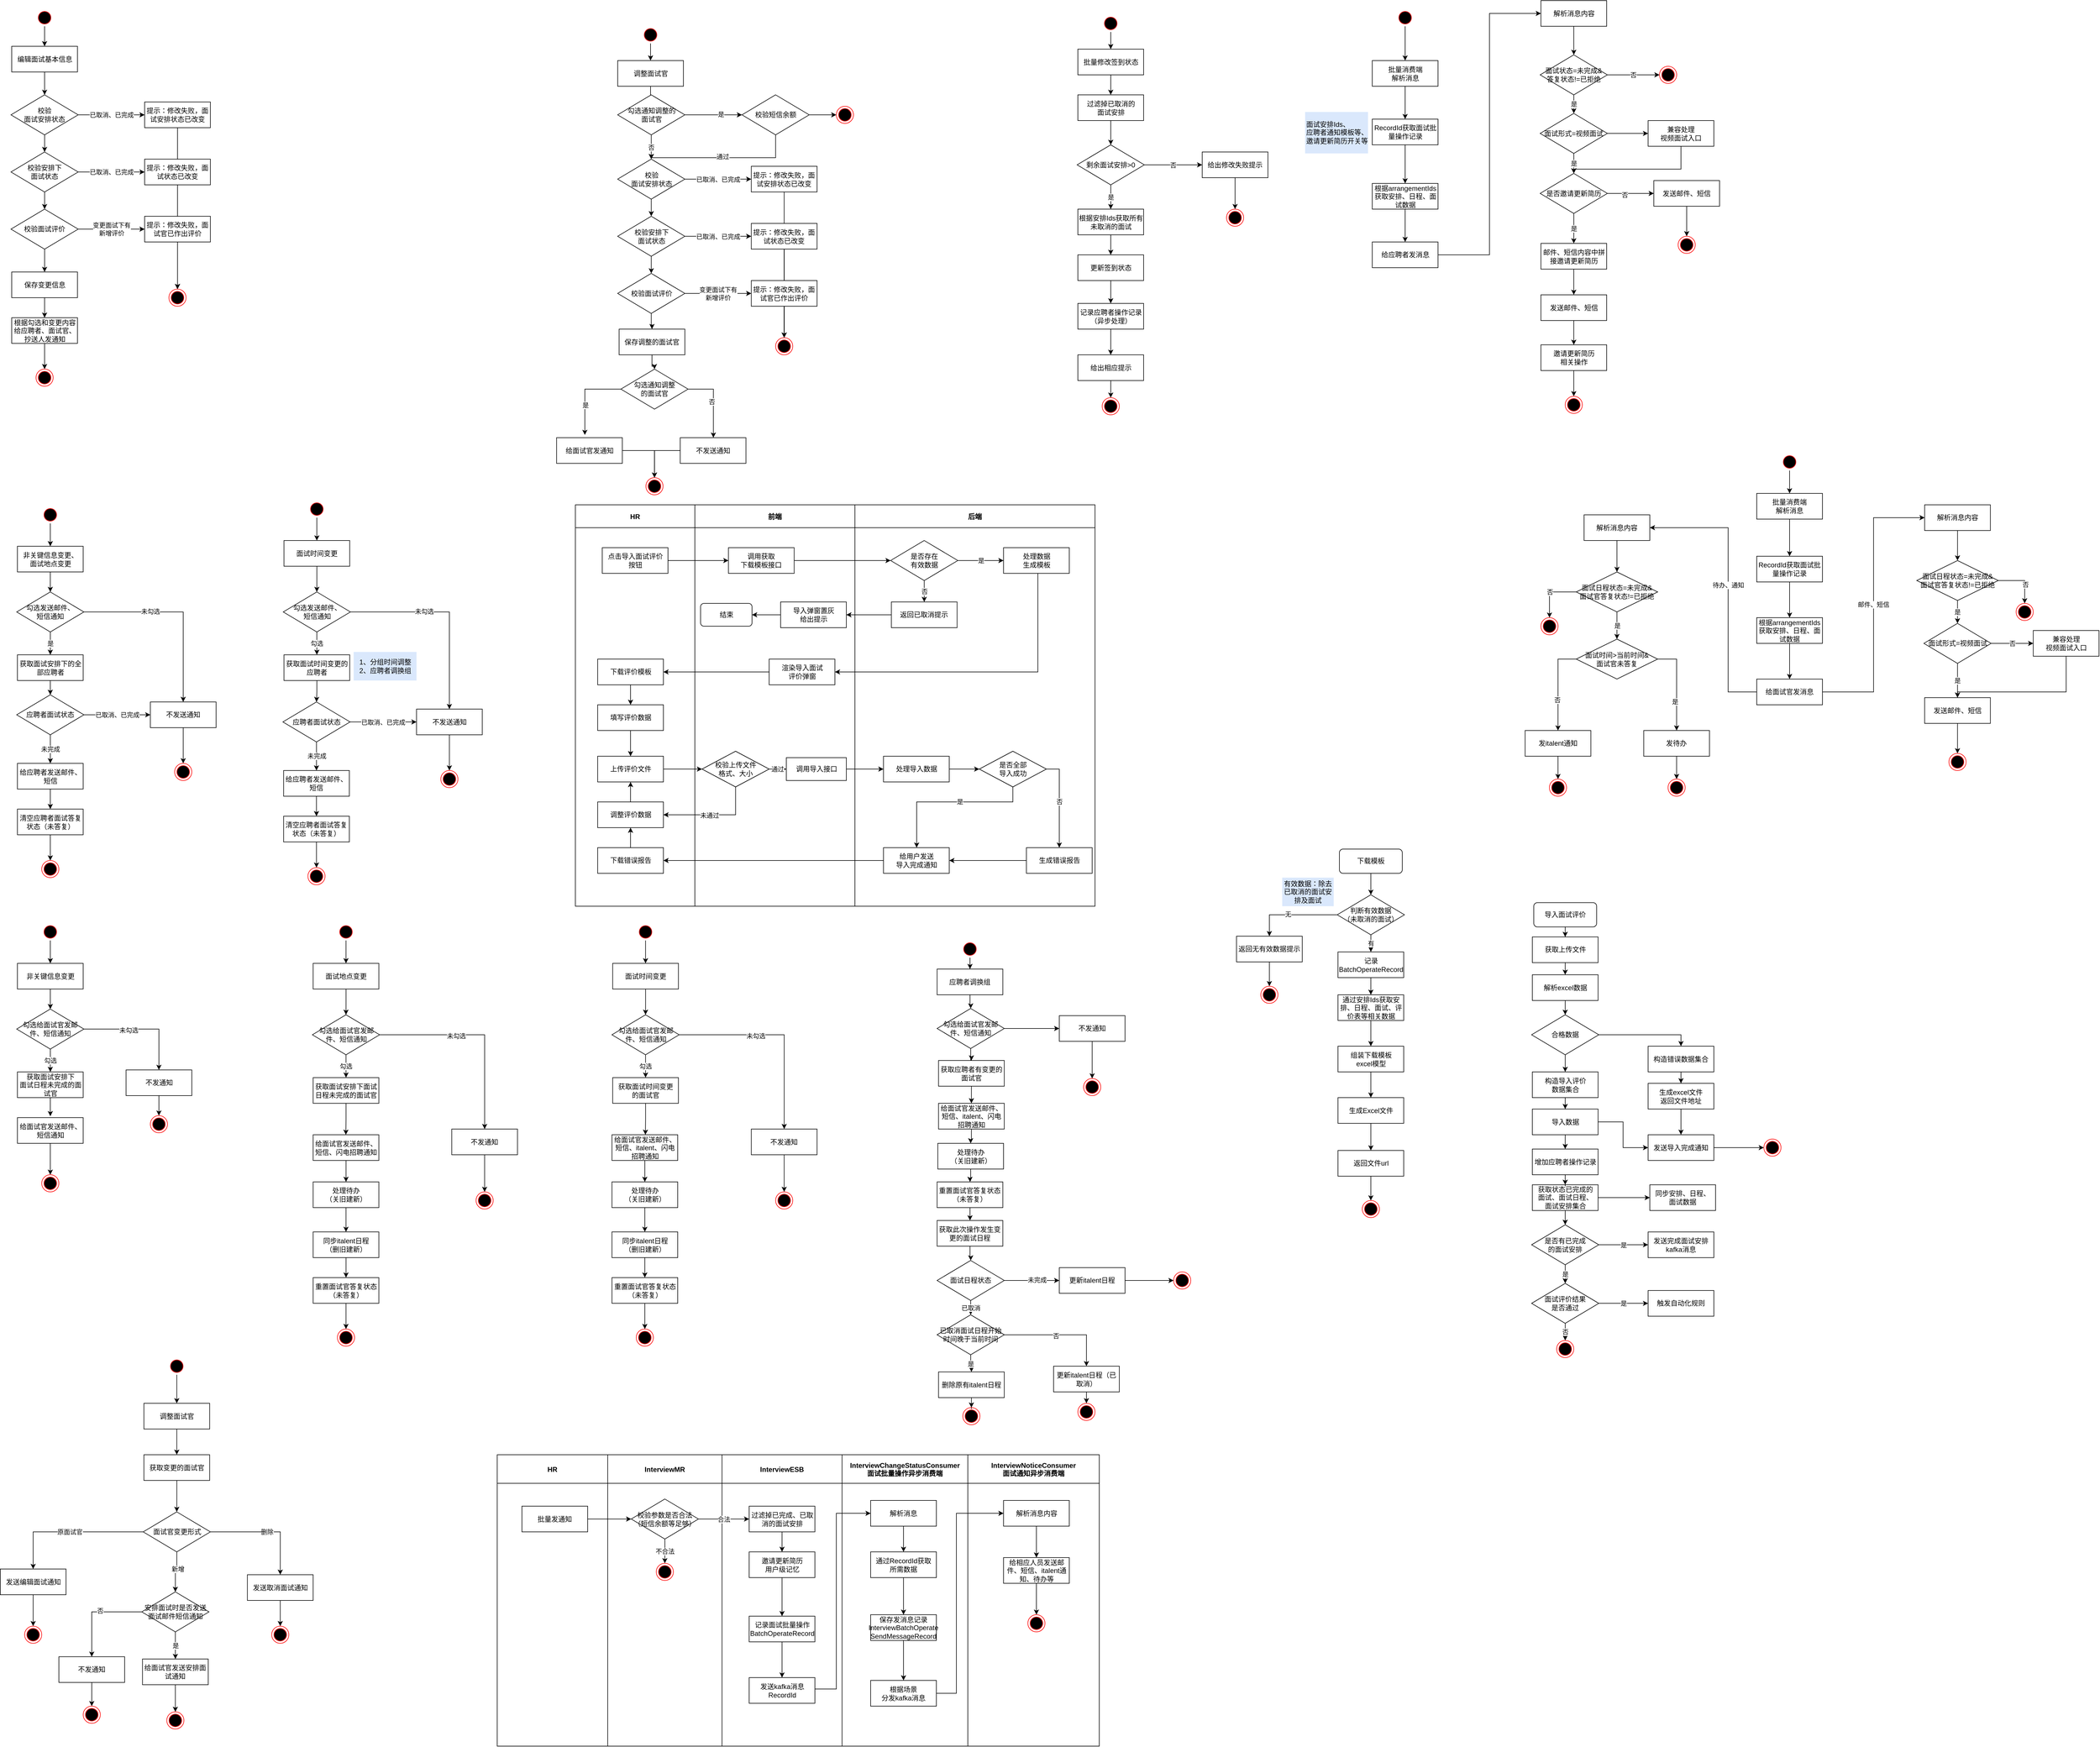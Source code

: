 <mxfile version="14.9.1" type="github">
  <diagram name="Page-1" id="e7e014a7-5840-1c2e-5031-d8a46d1fe8dd">
    <mxGraphModel dx="1038" dy="578" grid="1" gridSize="10" guides="1" tooltips="1" connect="1" arrows="1" fold="1" page="1" pageScale="1" pageWidth="1920" pageHeight="1200" background="none" math="0" shadow="0">
      <root>
        <mxCell id="0" />
        <mxCell id="1" parent="0" />
        <mxCell id="SFdsLE2ytojVS_g6Q4z1-54" value="" style="edgeStyle=orthogonalEdgeStyle;rounded=0;orthogonalLoop=1;jettySize=auto;html=1;" parent="1" source="SFdsLE2ytojVS_g6Q4z1-41" target="SFdsLE2ytojVS_g6Q4z1-47" edge="1">
          <mxGeometry relative="1" as="geometry" />
        </mxCell>
        <mxCell id="SFdsLE2ytojVS_g6Q4z1-41" value="" style="ellipse;html=1;shape=startState;fillColor=#000000;strokeColor=#ff0000;" parent="1" vertex="1">
          <mxGeometry x="130" y="30" width="30" height="30" as="geometry" />
        </mxCell>
        <mxCell id="SFdsLE2ytojVS_g6Q4z1-55" value="" style="edgeStyle=orthogonalEdgeStyle;rounded=0;orthogonalLoop=1;jettySize=auto;html=1;" parent="1" source="SFdsLE2ytojVS_g6Q4z1-47" target="SFdsLE2ytojVS_g6Q4z1-49" edge="1">
          <mxGeometry relative="1" as="geometry" />
        </mxCell>
        <mxCell id="SFdsLE2ytojVS_g6Q4z1-47" value="编辑面试基本信息&lt;br&gt;" style="rounded=0;whiteSpace=wrap;html=1;" parent="1" vertex="1">
          <mxGeometry x="87.5" y="95" width="115" height="45" as="geometry" />
        </mxCell>
        <mxCell id="SFdsLE2ytojVS_g6Q4z1-66" value="" style="edgeStyle=orthogonalEdgeStyle;rounded=0;orthogonalLoop=1;jettySize=auto;html=1;" parent="1" source="SFdsLE2ytojVS_g6Q4z1-48" target="SFdsLE2ytojVS_g6Q4z1-53" edge="1">
          <mxGeometry relative="1" as="geometry" />
        </mxCell>
        <mxCell id="SFdsLE2ytojVS_g6Q4z1-48" value="根据勾选和变更内容给应聘者、面试官、抄送人发通知" style="rounded=0;whiteSpace=wrap;html=1;" parent="1" vertex="1">
          <mxGeometry x="87.5" y="570" width="115" height="45" as="geometry" />
        </mxCell>
        <mxCell id="SFdsLE2ytojVS_g6Q4z1-56" value="" style="edgeStyle=orthogonalEdgeStyle;rounded=0;orthogonalLoop=1;jettySize=auto;html=1;" parent="1" source="SFdsLE2ytojVS_g6Q4z1-49" target="SFdsLE2ytojVS_g6Q4z1-50" edge="1">
          <mxGeometry relative="1" as="geometry" />
        </mxCell>
        <mxCell id="SFdsLE2ytojVS_g6Q4z1-58" value="已取消、已完成" style="edgeStyle=orthogonalEdgeStyle;rounded=0;orthogonalLoop=1;jettySize=auto;html=1;" parent="1" source="SFdsLE2ytojVS_g6Q4z1-49" target="SFdsLE2ytojVS_g6Q4z1-57" edge="1">
          <mxGeometry relative="1" as="geometry">
            <Array as="points">
              <mxPoint x="260" y="215" />
              <mxPoint x="260" y="215" />
            </Array>
          </mxGeometry>
        </mxCell>
        <mxCell id="SFdsLE2ytojVS_g6Q4z1-49" value="校验&lt;br&gt;面试安排状态" style="rhombus;whiteSpace=wrap;html=1;" parent="1" vertex="1">
          <mxGeometry x="86.25" y="180" width="117.5" height="70" as="geometry" />
        </mxCell>
        <mxCell id="SFdsLE2ytojVS_g6Q4z1-60" value="已取消、已完成" style="edgeStyle=orthogonalEdgeStyle;rounded=0;orthogonalLoop=1;jettySize=auto;html=1;" parent="1" source="SFdsLE2ytojVS_g6Q4z1-50" target="SFdsLE2ytojVS_g6Q4z1-59" edge="1">
          <mxGeometry relative="1" as="geometry" />
        </mxCell>
        <mxCell id="SFdsLE2ytojVS_g6Q4z1-61" value="" style="edgeStyle=orthogonalEdgeStyle;rounded=0;orthogonalLoop=1;jettySize=auto;html=1;" parent="1" source="SFdsLE2ytojVS_g6Q4z1-50" target="SFdsLE2ytojVS_g6Q4z1-51" edge="1">
          <mxGeometry relative="1" as="geometry" />
        </mxCell>
        <mxCell id="SFdsLE2ytojVS_g6Q4z1-50" value="校验安排下&lt;br&gt;面试状态" style="rhombus;whiteSpace=wrap;html=1;" parent="1" vertex="1">
          <mxGeometry x="86.25" y="280" width="117.5" height="70" as="geometry" />
        </mxCell>
        <mxCell id="SFdsLE2ytojVS_g6Q4z1-63" value="变更面试下有&lt;br&gt;新增评价" style="edgeStyle=orthogonalEdgeStyle;rounded=0;orthogonalLoop=1;jettySize=auto;html=1;" parent="1" source="SFdsLE2ytojVS_g6Q4z1-51" target="SFdsLE2ytojVS_g6Q4z1-62" edge="1">
          <mxGeometry relative="1" as="geometry" />
        </mxCell>
        <mxCell id="SFdsLE2ytojVS_g6Q4z1-64" value="" style="edgeStyle=orthogonalEdgeStyle;rounded=0;orthogonalLoop=1;jettySize=auto;html=1;" parent="1" source="SFdsLE2ytojVS_g6Q4z1-51" target="SFdsLE2ytojVS_g6Q4z1-52" edge="1">
          <mxGeometry relative="1" as="geometry" />
        </mxCell>
        <mxCell id="SFdsLE2ytojVS_g6Q4z1-51" value="校验面试评价" style="rhombus;whiteSpace=wrap;html=1;" parent="1" vertex="1">
          <mxGeometry x="86.25" y="380" width="117.5" height="70" as="geometry" />
        </mxCell>
        <mxCell id="SFdsLE2ytojVS_g6Q4z1-65" value="" style="edgeStyle=orthogonalEdgeStyle;rounded=0;orthogonalLoop=1;jettySize=auto;html=1;" parent="1" source="SFdsLE2ytojVS_g6Q4z1-52" target="SFdsLE2ytojVS_g6Q4z1-48" edge="1">
          <mxGeometry relative="1" as="geometry" />
        </mxCell>
        <mxCell id="SFdsLE2ytojVS_g6Q4z1-52" value="保存变更信息" style="rounded=0;whiteSpace=wrap;html=1;" parent="1" vertex="1">
          <mxGeometry x="87.5" y="490" width="115" height="45" as="geometry" />
        </mxCell>
        <mxCell id="SFdsLE2ytojVS_g6Q4z1-53" value="" style="ellipse;html=1;shape=endState;fillColor=#000000;strokeColor=#ff0000;" parent="1" vertex="1">
          <mxGeometry x="130" y="660" width="30" height="30" as="geometry" />
        </mxCell>
        <mxCell id="SFdsLE2ytojVS_g6Q4z1-71" style="edgeStyle=orthogonalEdgeStyle;rounded=0;orthogonalLoop=1;jettySize=auto;html=1;" parent="1" source="SFdsLE2ytojVS_g6Q4z1-57" target="SFdsLE2ytojVS_g6Q4z1-67" edge="1">
          <mxGeometry relative="1" as="geometry" />
        </mxCell>
        <mxCell id="SFdsLE2ytojVS_g6Q4z1-57" value="提示：修改失败，面试安排状态已改变" style="rounded=0;whiteSpace=wrap;html=1;" parent="1" vertex="1">
          <mxGeometry x="320" y="192.5" width="115" height="45" as="geometry" />
        </mxCell>
        <mxCell id="SFdsLE2ytojVS_g6Q4z1-69" style="edgeStyle=orthogonalEdgeStyle;rounded=0;orthogonalLoop=1;jettySize=auto;html=1;" parent="1" source="SFdsLE2ytojVS_g6Q4z1-59" target="SFdsLE2ytojVS_g6Q4z1-67" edge="1">
          <mxGeometry relative="1" as="geometry" />
        </mxCell>
        <mxCell id="SFdsLE2ytojVS_g6Q4z1-59" value="提示：修改失败，面试状态已改变" style="rounded=0;whiteSpace=wrap;html=1;" parent="1" vertex="1">
          <mxGeometry x="320" y="292.5" width="115" height="45" as="geometry" />
        </mxCell>
        <mxCell id="SFdsLE2ytojVS_g6Q4z1-68" value="" style="edgeStyle=orthogonalEdgeStyle;rounded=0;orthogonalLoop=1;jettySize=auto;html=1;" parent="1" source="SFdsLE2ytojVS_g6Q4z1-62" target="SFdsLE2ytojVS_g6Q4z1-67" edge="1">
          <mxGeometry relative="1" as="geometry" />
        </mxCell>
        <mxCell id="SFdsLE2ytojVS_g6Q4z1-62" value="提示：修改失败，面试官已作出评价" style="rounded=0;whiteSpace=wrap;html=1;" parent="1" vertex="1">
          <mxGeometry x="320" y="392.5" width="115" height="45" as="geometry" />
        </mxCell>
        <mxCell id="SFdsLE2ytojVS_g6Q4z1-67" value="" style="ellipse;html=1;shape=endState;fillColor=#000000;strokeColor=#ff0000;" parent="1" vertex="1">
          <mxGeometry x="362.5" y="520" width="30" height="30" as="geometry" />
        </mxCell>
        <mxCell id="SFdsLE2ytojVS_g6Q4z1-93" value="" style="edgeStyle=orthogonalEdgeStyle;rounded=0;orthogonalLoop=1;jettySize=auto;html=1;" parent="1" source="SFdsLE2ytojVS_g6Q4z1-72" target="SFdsLE2ytojVS_g6Q4z1-74" edge="1">
          <mxGeometry relative="1" as="geometry" />
        </mxCell>
        <mxCell id="SFdsLE2ytojVS_g6Q4z1-72" value="" style="ellipse;html=1;shape=startState;fillColor=#000000;strokeColor=#ff0000;" parent="1" vertex="1">
          <mxGeometry x="1190" y="60" width="30" height="30" as="geometry" />
        </mxCell>
        <mxCell id="SFdsLE2ytojVS_g6Q4z1-327" value="" style="edgeStyle=orthogonalEdgeStyle;rounded=0;orthogonalLoop=1;jettySize=auto;html=1;fontColor=#000000;" parent="1" source="SFdsLE2ytojVS_g6Q4z1-74" target="SFdsLE2ytojVS_g6Q4z1-286" edge="1">
          <mxGeometry relative="1" as="geometry" />
        </mxCell>
        <mxCell id="SFdsLE2ytojVS_g6Q4z1-74" value="调整面试官" style="rounded=0;whiteSpace=wrap;html=1;" parent="1" vertex="1">
          <mxGeometry x="1147.5" y="120" width="115" height="45" as="geometry" />
        </mxCell>
        <mxCell id="SFdsLE2ytojVS_g6Q4z1-75" value="" style="edgeStyle=orthogonalEdgeStyle;rounded=0;orthogonalLoop=1;jettySize=auto;html=1;" parent="1" source="SFdsLE2ytojVS_g6Q4z1-77" target="SFdsLE2ytojVS_g6Q4z1-80" edge="1">
          <mxGeometry relative="1" as="geometry" />
        </mxCell>
        <mxCell id="SFdsLE2ytojVS_g6Q4z1-76" value="已取消、已完成" style="edgeStyle=orthogonalEdgeStyle;rounded=0;orthogonalLoop=1;jettySize=auto;html=1;" parent="1" source="SFdsLE2ytojVS_g6Q4z1-77" target="SFdsLE2ytojVS_g6Q4z1-83" edge="1">
          <mxGeometry relative="1" as="geometry">
            <Array as="points">
              <mxPoint x="1321.25" y="327.5" />
              <mxPoint x="1321.25" y="327.5" />
            </Array>
          </mxGeometry>
        </mxCell>
        <mxCell id="SFdsLE2ytojVS_g6Q4z1-77" value="校验&lt;br&gt;面试安排状态" style="rhombus;whiteSpace=wrap;html=1;" parent="1" vertex="1">
          <mxGeometry x="1147.5" y="292.5" width="117.5" height="70" as="geometry" />
        </mxCell>
        <mxCell id="SFdsLE2ytojVS_g6Q4z1-78" value="已取消、已完成" style="edgeStyle=orthogonalEdgeStyle;rounded=0;orthogonalLoop=1;jettySize=auto;html=1;" parent="1" source="SFdsLE2ytojVS_g6Q4z1-80" target="SFdsLE2ytojVS_g6Q4z1-84" edge="1">
          <mxGeometry relative="1" as="geometry" />
        </mxCell>
        <mxCell id="SFdsLE2ytojVS_g6Q4z1-79" value="" style="edgeStyle=orthogonalEdgeStyle;rounded=0;orthogonalLoop=1;jettySize=auto;html=1;" parent="1" source="SFdsLE2ytojVS_g6Q4z1-80" target="SFdsLE2ytojVS_g6Q4z1-82" edge="1">
          <mxGeometry relative="1" as="geometry" />
        </mxCell>
        <mxCell id="SFdsLE2ytojVS_g6Q4z1-80" value="校验安排下&lt;br&gt;面试状态" style="rhombus;whiteSpace=wrap;html=1;" parent="1" vertex="1">
          <mxGeometry x="1147.5" y="392.5" width="117.5" height="70" as="geometry" />
        </mxCell>
        <mxCell id="SFdsLE2ytojVS_g6Q4z1-81" value="变更面试下有&lt;br&gt;新增评价" style="edgeStyle=orthogonalEdgeStyle;rounded=0;orthogonalLoop=1;jettySize=auto;html=1;" parent="1" source="SFdsLE2ytojVS_g6Q4z1-82" target="SFdsLE2ytojVS_g6Q4z1-85" edge="1">
          <mxGeometry relative="1" as="geometry" />
        </mxCell>
        <mxCell id="SFdsLE2ytojVS_g6Q4z1-103" value="" style="edgeStyle=orthogonalEdgeStyle;rounded=0;orthogonalLoop=1;jettySize=auto;html=1;" parent="1" source="SFdsLE2ytojVS_g6Q4z1-82" target="SFdsLE2ytojVS_g6Q4z1-95" edge="1">
          <mxGeometry relative="1" as="geometry" />
        </mxCell>
        <mxCell id="SFdsLE2ytojVS_g6Q4z1-82" value="校验面试评价" style="rhombus;whiteSpace=wrap;html=1;" parent="1" vertex="1">
          <mxGeometry x="1147.5" y="492.5" width="117.5" height="70" as="geometry" />
        </mxCell>
        <mxCell id="SFdsLE2ytojVS_g6Q4z1-89" style="edgeStyle=orthogonalEdgeStyle;rounded=0;orthogonalLoop=1;jettySize=auto;html=1;entryX=0.5;entryY=0;entryDx=0;entryDy=0;" parent="1" source="SFdsLE2ytojVS_g6Q4z1-83" target="SFdsLE2ytojVS_g6Q4z1-86" edge="1">
          <mxGeometry relative="1" as="geometry" />
        </mxCell>
        <mxCell id="SFdsLE2ytojVS_g6Q4z1-83" value="提示：修改失败，面试安排状态已改变" style="rounded=0;whiteSpace=wrap;html=1;" parent="1" vertex="1">
          <mxGeometry x="1381.25" y="305" width="115" height="45" as="geometry" />
        </mxCell>
        <mxCell id="SFdsLE2ytojVS_g6Q4z1-88" style="edgeStyle=orthogonalEdgeStyle;rounded=0;orthogonalLoop=1;jettySize=auto;html=1;" parent="1" source="SFdsLE2ytojVS_g6Q4z1-84" target="SFdsLE2ytojVS_g6Q4z1-86" edge="1">
          <mxGeometry relative="1" as="geometry" />
        </mxCell>
        <mxCell id="SFdsLE2ytojVS_g6Q4z1-84" value="提示：修改失败，面试状态已改变" style="rounded=0;whiteSpace=wrap;html=1;" parent="1" vertex="1">
          <mxGeometry x="1381.25" y="405" width="115" height="45" as="geometry" />
        </mxCell>
        <mxCell id="SFdsLE2ytojVS_g6Q4z1-87" value="" style="edgeStyle=orthogonalEdgeStyle;rounded=0;orthogonalLoop=1;jettySize=auto;html=1;" parent="1" source="SFdsLE2ytojVS_g6Q4z1-85" target="SFdsLE2ytojVS_g6Q4z1-86" edge="1">
          <mxGeometry relative="1" as="geometry" />
        </mxCell>
        <mxCell id="SFdsLE2ytojVS_g6Q4z1-85" value="提示：修改失败，面试官已作出评价" style="rounded=0;whiteSpace=wrap;html=1;" parent="1" vertex="1">
          <mxGeometry x="1381.25" y="505" width="115" height="45" as="geometry" />
        </mxCell>
        <mxCell id="SFdsLE2ytojVS_g6Q4z1-86" value="" style="ellipse;html=1;shape=endState;fillColor=#000000;strokeColor=#ff0000;" parent="1" vertex="1">
          <mxGeometry x="1423.75" y="605" width="30" height="30" as="geometry" />
        </mxCell>
        <mxCell id="SFdsLE2ytojVS_g6Q4z1-104" value="" style="edgeStyle=orthogonalEdgeStyle;rounded=0;orthogonalLoop=1;jettySize=auto;html=1;" parent="1" source="SFdsLE2ytojVS_g6Q4z1-95" target="SFdsLE2ytojVS_g6Q4z1-96" edge="1">
          <mxGeometry relative="1" as="geometry" />
        </mxCell>
        <mxCell id="SFdsLE2ytojVS_g6Q4z1-95" value="保存调整的面试官" style="rounded=0;whiteSpace=wrap;html=1;" parent="1" vertex="1">
          <mxGeometry x="1150" y="590" width="115" height="45" as="geometry" />
        </mxCell>
        <mxCell id="SFdsLE2ytojVS_g6Q4z1-109" style="edgeStyle=orthogonalEdgeStyle;rounded=0;orthogonalLoop=1;jettySize=auto;html=1;" parent="1" source="SFdsLE2ytojVS_g6Q4z1-96" target="SFdsLE2ytojVS_g6Q4z1-108" edge="1">
          <mxGeometry relative="1" as="geometry">
            <Array as="points">
              <mxPoint x="1314.88" y="695" />
            </Array>
          </mxGeometry>
        </mxCell>
        <mxCell id="SFdsLE2ytojVS_g6Q4z1-110" value="否" style="edgeLabel;html=1;align=center;verticalAlign=middle;resizable=0;points=[];" parent="SFdsLE2ytojVS_g6Q4z1-109" vertex="1" connectable="0">
          <mxGeometry x="0.028" y="-3" relative="1" as="geometry">
            <mxPoint as="offset" />
          </mxGeometry>
        </mxCell>
        <mxCell id="SFdsLE2ytojVS_g6Q4z1-111" style="edgeStyle=orthogonalEdgeStyle;rounded=0;orthogonalLoop=1;jettySize=auto;html=1;entryX=0.43;entryY=-0.107;entryDx=0;entryDy=0;entryPerimeter=0;" parent="1" source="SFdsLE2ytojVS_g6Q4z1-96" target="SFdsLE2ytojVS_g6Q4z1-98" edge="1">
          <mxGeometry relative="1" as="geometry">
            <Array as="points">
              <mxPoint x="1089.88" y="695" />
            </Array>
          </mxGeometry>
        </mxCell>
        <mxCell id="SFdsLE2ytojVS_g6Q4z1-112" value="是" style="edgeLabel;html=1;align=center;verticalAlign=middle;resizable=0;points=[];" parent="SFdsLE2ytojVS_g6Q4z1-111" vertex="1" connectable="0">
          <mxGeometry x="0.274" y="1" relative="1" as="geometry">
            <mxPoint as="offset" />
          </mxGeometry>
        </mxCell>
        <mxCell id="SFdsLE2ytojVS_g6Q4z1-96" value="勾选通知调整&lt;br&gt;的面试官" style="rhombus;whiteSpace=wrap;html=1;" parent="1" vertex="1">
          <mxGeometry x="1153.13" y="660" width="117.5" height="70" as="geometry" />
        </mxCell>
        <mxCell id="U0ymZwaYGCfwbB4ao4K9-2" style="edgeStyle=orthogonalEdgeStyle;rounded=0;orthogonalLoop=1;jettySize=auto;html=1;entryX=0.5;entryY=0;entryDx=0;entryDy=0;" parent="1" source="SFdsLE2ytojVS_g6Q4z1-98" target="SFdsLE2ytojVS_g6Q4z1-106" edge="1">
          <mxGeometry relative="1" as="geometry" />
        </mxCell>
        <mxCell id="SFdsLE2ytojVS_g6Q4z1-98" value="给面试官发通知" style="rounded=0;whiteSpace=wrap;html=1;" parent="1" vertex="1">
          <mxGeometry x="1040.63" y="780" width="115" height="45" as="geometry" />
        </mxCell>
        <mxCell id="SFdsLE2ytojVS_g6Q4z1-106" value="" style="ellipse;html=1;shape=endState;fillColor=#000000;strokeColor=#ff0000;" parent="1" vertex="1">
          <mxGeometry x="1196.88" y="850" width="30" height="30" as="geometry" />
        </mxCell>
        <mxCell id="U0ymZwaYGCfwbB4ao4K9-1" style="edgeStyle=orthogonalEdgeStyle;rounded=0;orthogonalLoop=1;jettySize=auto;html=1;entryX=0.5;entryY=0;entryDx=0;entryDy=0;" parent="1" source="SFdsLE2ytojVS_g6Q4z1-108" target="SFdsLE2ytojVS_g6Q4z1-106" edge="1">
          <mxGeometry relative="1" as="geometry" />
        </mxCell>
        <mxCell id="SFdsLE2ytojVS_g6Q4z1-108" value="不发送通知" style="rounded=0;whiteSpace=wrap;html=1;" parent="1" vertex="1">
          <mxGeometry x="1256.88" y="780" width="115" height="45" as="geometry" />
        </mxCell>
        <mxCell id="SFdsLE2ytojVS_g6Q4z1-125" value="" style="edgeStyle=orthogonalEdgeStyle;rounded=0;orthogonalLoop=1;jettySize=auto;html=1;" parent="1" source="SFdsLE2ytojVS_g6Q4z1-116" target="SFdsLE2ytojVS_g6Q4z1-118" edge="1">
          <mxGeometry relative="1" as="geometry" />
        </mxCell>
        <mxCell id="SFdsLE2ytojVS_g6Q4z1-116" value="" style="ellipse;html=1;shape=startState;fillColor=#000000;strokeColor=#ff0000;" parent="1" vertex="1">
          <mxGeometry x="140" y="900" width="30" height="30" as="geometry" />
        </mxCell>
        <mxCell id="SFdsLE2ytojVS_g6Q4z1-126" value="" style="edgeStyle=orthogonalEdgeStyle;rounded=0;orthogonalLoop=1;jettySize=auto;html=1;" parent="1" source="SFdsLE2ytojVS_g6Q4z1-118" target="SFdsLE2ytojVS_g6Q4z1-122" edge="1">
          <mxGeometry relative="1" as="geometry" />
        </mxCell>
        <mxCell id="SFdsLE2ytojVS_g6Q4z1-118" value="非关键信息变更、&lt;br&gt;面试地点变更" style="rounded=0;whiteSpace=wrap;html=1;" parent="1" vertex="1">
          <mxGeometry x="97.5" y="970" width="115" height="45" as="geometry" />
        </mxCell>
        <mxCell id="SFdsLE2ytojVS_g6Q4z1-128" value="" style="edgeStyle=orthogonalEdgeStyle;rounded=0;orthogonalLoop=1;jettySize=auto;html=1;" parent="1" source="SFdsLE2ytojVS_g6Q4z1-119" target="SFdsLE2ytojVS_g6Q4z1-120" edge="1">
          <mxGeometry relative="1" as="geometry" />
        </mxCell>
        <mxCell id="SFdsLE2ytojVS_g6Q4z1-119" value="获取面试安排下的全部应聘者" style="rounded=0;whiteSpace=wrap;html=1;" parent="1" vertex="1">
          <mxGeometry x="97.5" y="1160" width="115" height="45" as="geometry" />
        </mxCell>
        <mxCell id="SFdsLE2ytojVS_g6Q4z1-129" value="未完成" style="edgeStyle=orthogonalEdgeStyle;rounded=0;orthogonalLoop=1;jettySize=auto;html=1;" parent="1" source="SFdsLE2ytojVS_g6Q4z1-120" target="SFdsLE2ytojVS_g6Q4z1-121" edge="1">
          <mxGeometry relative="1" as="geometry" />
        </mxCell>
        <mxCell id="SFdsLE2ytojVS_g6Q4z1-136" value="已取消、已完成" style="edgeStyle=orthogonalEdgeStyle;rounded=0;orthogonalLoop=1;jettySize=auto;html=1;" parent="1" source="SFdsLE2ytojVS_g6Q4z1-120" target="SFdsLE2ytojVS_g6Q4z1-133" edge="1">
          <mxGeometry relative="1" as="geometry" />
        </mxCell>
        <mxCell id="SFdsLE2ytojVS_g6Q4z1-120" value="应聘者面试状态" style="rhombus;whiteSpace=wrap;html=1;" parent="1" vertex="1">
          <mxGeometry x="96.25" y="1230" width="117.5" height="70" as="geometry" />
        </mxCell>
        <mxCell id="SFdsLE2ytojVS_g6Q4z1-131" value="" style="edgeStyle=orthogonalEdgeStyle;rounded=0;orthogonalLoop=1;jettySize=auto;html=1;" parent="1" source="SFdsLE2ytojVS_g6Q4z1-121" target="SFdsLE2ytojVS_g6Q4z1-123" edge="1">
          <mxGeometry relative="1" as="geometry" />
        </mxCell>
        <mxCell id="SFdsLE2ytojVS_g6Q4z1-121" value="给应聘者发送邮件、短信" style="rounded=0;whiteSpace=wrap;html=1;" parent="1" vertex="1">
          <mxGeometry x="97.5" y="1350" width="115" height="45" as="geometry" />
        </mxCell>
        <mxCell id="SFdsLE2ytojVS_g6Q4z1-127" value="是" style="edgeStyle=orthogonalEdgeStyle;rounded=0;orthogonalLoop=1;jettySize=auto;html=1;" parent="1" source="SFdsLE2ytojVS_g6Q4z1-122" target="SFdsLE2ytojVS_g6Q4z1-119" edge="1">
          <mxGeometry relative="1" as="geometry" />
        </mxCell>
        <mxCell id="SFdsLE2ytojVS_g6Q4z1-134" style="edgeStyle=orthogonalEdgeStyle;rounded=0;orthogonalLoop=1;jettySize=auto;html=1;" parent="1" source="SFdsLE2ytojVS_g6Q4z1-122" target="SFdsLE2ytojVS_g6Q4z1-133" edge="1">
          <mxGeometry relative="1" as="geometry" />
        </mxCell>
        <mxCell id="SFdsLE2ytojVS_g6Q4z1-135" value="未勾选" style="edgeLabel;html=1;align=center;verticalAlign=middle;resizable=0;points=[];" parent="SFdsLE2ytojVS_g6Q4z1-134" vertex="1" connectable="0">
          <mxGeometry x="-0.303" y="1" relative="1" as="geometry">
            <mxPoint as="offset" />
          </mxGeometry>
        </mxCell>
        <mxCell id="SFdsLE2ytojVS_g6Q4z1-122" value="勾选发送邮件、&lt;br&gt;短信通知" style="rhombus;whiteSpace=wrap;html=1;" parent="1" vertex="1">
          <mxGeometry x="96.25" y="1050" width="117.5" height="70" as="geometry" />
        </mxCell>
        <mxCell id="SFdsLE2ytojVS_g6Q4z1-132" value="" style="edgeStyle=orthogonalEdgeStyle;rounded=0;orthogonalLoop=1;jettySize=auto;html=1;" parent="1" source="SFdsLE2ytojVS_g6Q4z1-123" target="SFdsLE2ytojVS_g6Q4z1-124" edge="1">
          <mxGeometry relative="1" as="geometry" />
        </mxCell>
        <mxCell id="SFdsLE2ytojVS_g6Q4z1-123" value="清空应聘者面试答复状态（未答复）" style="rounded=0;whiteSpace=wrap;html=1;" parent="1" vertex="1">
          <mxGeometry x="97.5" y="1430" width="115" height="45" as="geometry" />
        </mxCell>
        <mxCell id="SFdsLE2ytojVS_g6Q4z1-124" value="" style="ellipse;html=1;shape=endState;fillColor=#000000;strokeColor=#ff0000;" parent="1" vertex="1">
          <mxGeometry x="140" y="1520" width="30" height="30" as="geometry" />
        </mxCell>
        <mxCell id="SFdsLE2ytojVS_g6Q4z1-140" value="" style="edgeStyle=orthogonalEdgeStyle;rounded=0;orthogonalLoop=1;jettySize=auto;html=1;" parent="1" source="SFdsLE2ytojVS_g6Q4z1-133" target="SFdsLE2ytojVS_g6Q4z1-137" edge="1">
          <mxGeometry relative="1" as="geometry" />
        </mxCell>
        <mxCell id="SFdsLE2ytojVS_g6Q4z1-133" value="不发送通知" style="rounded=0;whiteSpace=wrap;html=1;" parent="1" vertex="1">
          <mxGeometry x="330" y="1242.5" width="115" height="45" as="geometry" />
        </mxCell>
        <mxCell id="SFdsLE2ytojVS_g6Q4z1-137" value="" style="ellipse;html=1;shape=endState;fillColor=#000000;strokeColor=#ff0000;" parent="1" vertex="1">
          <mxGeometry x="372.5" y="1350" width="30" height="30" as="geometry" />
        </mxCell>
        <mxCell id="SFdsLE2ytojVS_g6Q4z1-157" value="" style="edgeStyle=orthogonalEdgeStyle;rounded=0;orthogonalLoop=1;jettySize=auto;html=1;" parent="1" source="SFdsLE2ytojVS_g6Q4z1-141" target="SFdsLE2ytojVS_g6Q4z1-143" edge="1">
          <mxGeometry relative="1" as="geometry" />
        </mxCell>
        <mxCell id="SFdsLE2ytojVS_g6Q4z1-141" value="" style="ellipse;html=1;shape=startState;fillColor=#000000;strokeColor=#ff0000;" parent="1" vertex="1">
          <mxGeometry x="606.25" y="890" width="30" height="30" as="geometry" />
        </mxCell>
        <mxCell id="SFdsLE2ytojVS_g6Q4z1-158" value="" style="edgeStyle=orthogonalEdgeStyle;rounded=0;orthogonalLoop=1;jettySize=auto;html=1;" parent="1" source="SFdsLE2ytojVS_g6Q4z1-143" target="SFdsLE2ytojVS_g6Q4z1-144" edge="1">
          <mxGeometry relative="1" as="geometry" />
        </mxCell>
        <mxCell id="SFdsLE2ytojVS_g6Q4z1-143" value="面试时间变更" style="rounded=0;whiteSpace=wrap;html=1;" parent="1" vertex="1">
          <mxGeometry x="563.75" y="960" width="115" height="45" as="geometry" />
        </mxCell>
        <mxCell id="SFdsLE2ytojVS_g6Q4z1-159" value="勾选" style="edgeStyle=orthogonalEdgeStyle;rounded=0;orthogonalLoop=1;jettySize=auto;html=1;" parent="1" source="SFdsLE2ytojVS_g6Q4z1-144" target="SFdsLE2ytojVS_g6Q4z1-145" edge="1">
          <mxGeometry relative="1" as="geometry" />
        </mxCell>
        <mxCell id="SFdsLE2ytojVS_g6Q4z1-161" style="edgeStyle=orthogonalEdgeStyle;rounded=0;orthogonalLoop=1;jettySize=auto;html=1;" parent="1" source="SFdsLE2ytojVS_g6Q4z1-144" target="SFdsLE2ytojVS_g6Q4z1-155" edge="1">
          <mxGeometry relative="1" as="geometry" />
        </mxCell>
        <mxCell id="SFdsLE2ytojVS_g6Q4z1-162" value="未勾选" style="edgeLabel;html=1;align=center;verticalAlign=middle;resizable=0;points=[];" parent="SFdsLE2ytojVS_g6Q4z1-161" vertex="1" connectable="0">
          <mxGeometry x="-0.247" y="1" relative="1" as="geometry">
            <mxPoint as="offset" />
          </mxGeometry>
        </mxCell>
        <mxCell id="SFdsLE2ytojVS_g6Q4z1-144" value="勾选发送邮件、&lt;br&gt;短信通知" style="rhombus;whiteSpace=wrap;html=1;" parent="1" vertex="1">
          <mxGeometry x="562.5" y="1050" width="117.5" height="70" as="geometry" />
        </mxCell>
        <mxCell id="SFdsLE2ytojVS_g6Q4z1-160" value="" style="edgeStyle=orthogonalEdgeStyle;rounded=0;orthogonalLoop=1;jettySize=auto;html=1;" parent="1" source="SFdsLE2ytojVS_g6Q4z1-145" target="SFdsLE2ytojVS_g6Q4z1-148" edge="1">
          <mxGeometry relative="1" as="geometry" />
        </mxCell>
        <mxCell id="SFdsLE2ytojVS_g6Q4z1-145" value="获取面试时间变更的应聘者" style="rounded=0;whiteSpace=wrap;html=1;" parent="1" vertex="1">
          <mxGeometry x="563.75" y="1160" width="115" height="45" as="geometry" />
        </mxCell>
        <mxCell id="SFdsLE2ytojVS_g6Q4z1-146" value="未完成" style="edgeStyle=orthogonalEdgeStyle;rounded=0;orthogonalLoop=1;jettySize=auto;html=1;" parent="1" source="SFdsLE2ytojVS_g6Q4z1-148" target="SFdsLE2ytojVS_g6Q4z1-150" edge="1">
          <mxGeometry relative="1" as="geometry" />
        </mxCell>
        <mxCell id="SFdsLE2ytojVS_g6Q4z1-147" value="已取消、已完成" style="edgeStyle=orthogonalEdgeStyle;rounded=0;orthogonalLoop=1;jettySize=auto;html=1;" parent="1" source="SFdsLE2ytojVS_g6Q4z1-148" target="SFdsLE2ytojVS_g6Q4z1-155" edge="1">
          <mxGeometry relative="1" as="geometry" />
        </mxCell>
        <mxCell id="SFdsLE2ytojVS_g6Q4z1-148" value="应聘者面试状态" style="rhombus;whiteSpace=wrap;html=1;" parent="1" vertex="1">
          <mxGeometry x="561.88" y="1242.5" width="117.5" height="70" as="geometry" />
        </mxCell>
        <mxCell id="SFdsLE2ytojVS_g6Q4z1-149" value="" style="edgeStyle=orthogonalEdgeStyle;rounded=0;orthogonalLoop=1;jettySize=auto;html=1;" parent="1" source="SFdsLE2ytojVS_g6Q4z1-150" target="SFdsLE2ytojVS_g6Q4z1-152" edge="1">
          <mxGeometry relative="1" as="geometry" />
        </mxCell>
        <mxCell id="SFdsLE2ytojVS_g6Q4z1-150" value="给应聘者发送邮件、短信" style="rounded=0;whiteSpace=wrap;html=1;" parent="1" vertex="1">
          <mxGeometry x="563.13" y="1362.5" width="115" height="45" as="geometry" />
        </mxCell>
        <mxCell id="SFdsLE2ytojVS_g6Q4z1-151" value="" style="edgeStyle=orthogonalEdgeStyle;rounded=0;orthogonalLoop=1;jettySize=auto;html=1;" parent="1" source="SFdsLE2ytojVS_g6Q4z1-152" target="SFdsLE2ytojVS_g6Q4z1-153" edge="1">
          <mxGeometry relative="1" as="geometry" />
        </mxCell>
        <mxCell id="SFdsLE2ytojVS_g6Q4z1-152" value="清空应聘者面试答复状态（未答复）" style="rounded=0;whiteSpace=wrap;html=1;" parent="1" vertex="1">
          <mxGeometry x="563.13" y="1442.5" width="115" height="45" as="geometry" />
        </mxCell>
        <mxCell id="SFdsLE2ytojVS_g6Q4z1-153" value="" style="ellipse;html=1;shape=endState;fillColor=#000000;strokeColor=#ff0000;" parent="1" vertex="1">
          <mxGeometry x="605.63" y="1532.5" width="30" height="30" as="geometry" />
        </mxCell>
        <mxCell id="SFdsLE2ytojVS_g6Q4z1-154" value="" style="edgeStyle=orthogonalEdgeStyle;rounded=0;orthogonalLoop=1;jettySize=auto;html=1;" parent="1" source="SFdsLE2ytojVS_g6Q4z1-155" target="SFdsLE2ytojVS_g6Q4z1-156" edge="1">
          <mxGeometry relative="1" as="geometry" />
        </mxCell>
        <mxCell id="SFdsLE2ytojVS_g6Q4z1-155" value="不发送通知" style="rounded=0;whiteSpace=wrap;html=1;" parent="1" vertex="1">
          <mxGeometry x="795.63" y="1255" width="115" height="45" as="geometry" />
        </mxCell>
        <mxCell id="SFdsLE2ytojVS_g6Q4z1-156" value="" style="ellipse;html=1;shape=endState;fillColor=#000000;strokeColor=#ff0000;" parent="1" vertex="1">
          <mxGeometry x="838.13" y="1362.5" width="30" height="30" as="geometry" />
        </mxCell>
        <mxCell id="SFdsLE2ytojVS_g6Q4z1-163" value="1、分组时间调整&lt;br&gt;2、应聘者调换组" style="text;align=center;verticalAlign=middle;rounded=0;fillColor=#dae8fc;whiteSpace=wrap;html=1;" parent="1" vertex="1">
          <mxGeometry x="685.63" y="1155" width="110" height="50" as="geometry" />
        </mxCell>
        <mxCell id="SFdsLE2ytojVS_g6Q4z1-173" value="" style="edgeStyle=orthogonalEdgeStyle;rounded=0;orthogonalLoop=1;jettySize=auto;html=1;fontColor=#000000;" parent="1" source="SFdsLE2ytojVS_g6Q4z1-164" target="SFdsLE2ytojVS_g6Q4z1-166" edge="1">
          <mxGeometry relative="1" as="geometry" />
        </mxCell>
        <mxCell id="SFdsLE2ytojVS_g6Q4z1-164" value="" style="ellipse;html=1;shape=startState;fillColor=#000000;strokeColor=#ff0000;fontColor=#000000;" parent="1" vertex="1">
          <mxGeometry x="140" y="1630" width="30" height="30" as="geometry" />
        </mxCell>
        <mxCell id="SFdsLE2ytojVS_g6Q4z1-174" value="" style="edgeStyle=orthogonalEdgeStyle;rounded=0;orthogonalLoop=1;jettySize=auto;html=1;fontColor=#000000;" parent="1" source="SFdsLE2ytojVS_g6Q4z1-166" target="SFdsLE2ytojVS_g6Q4z1-167" edge="1">
          <mxGeometry relative="1" as="geometry" />
        </mxCell>
        <mxCell id="SFdsLE2ytojVS_g6Q4z1-166" value="非关键信息变更" style="rounded=0;whiteSpace=wrap;html=1;" parent="1" vertex="1">
          <mxGeometry x="97.5" y="1700" width="115" height="45" as="geometry" />
        </mxCell>
        <mxCell id="SFdsLE2ytojVS_g6Q4z1-175" value="勾选" style="edgeStyle=orthogonalEdgeStyle;rounded=0;orthogonalLoop=1;jettySize=auto;html=1;fontColor=#000000;" parent="1" source="SFdsLE2ytojVS_g6Q4z1-167" target="SFdsLE2ytojVS_g6Q4z1-168" edge="1">
          <mxGeometry relative="1" as="geometry" />
        </mxCell>
        <mxCell id="SFdsLE2ytojVS_g6Q4z1-180" style="edgeStyle=orthogonalEdgeStyle;rounded=0;orthogonalLoop=1;jettySize=auto;html=1;fontColor=#000000;" parent="1" source="SFdsLE2ytojVS_g6Q4z1-167" target="SFdsLE2ytojVS_g6Q4z1-171" edge="1">
          <mxGeometry relative="1" as="geometry" />
        </mxCell>
        <mxCell id="SFdsLE2ytojVS_g6Q4z1-181" value="未勾选" style="edgeLabel;html=1;align=center;verticalAlign=middle;resizable=0;points=[];fontColor=#000000;" parent="SFdsLE2ytojVS_g6Q4z1-180" vertex="1" connectable="0">
          <mxGeometry x="-0.235" y="-2" relative="1" as="geometry">
            <mxPoint as="offset" />
          </mxGeometry>
        </mxCell>
        <mxCell id="SFdsLE2ytojVS_g6Q4z1-167" value="勾选给面试官发邮件、短信通知" style="rhombus;whiteSpace=wrap;html=1;" parent="1" vertex="1">
          <mxGeometry x="96.25" y="1780" width="117.5" height="70" as="geometry" />
        </mxCell>
        <mxCell id="SFdsLE2ytojVS_g6Q4z1-176" value="" style="edgeStyle=orthogonalEdgeStyle;rounded=0;orthogonalLoop=1;jettySize=auto;html=1;fontColor=#000000;" parent="1" source="SFdsLE2ytojVS_g6Q4z1-168" edge="1">
          <mxGeometry relative="1" as="geometry">
            <mxPoint x="155.1" y="1967.56" as="targetPoint" />
          </mxGeometry>
        </mxCell>
        <mxCell id="SFdsLE2ytojVS_g6Q4z1-168" value="获取面试安排下&lt;br&gt;面试日程未完成的面试官" style="rounded=0;whiteSpace=wrap;html=1;" parent="1" vertex="1">
          <mxGeometry x="97.5" y="1890" width="115" height="45" as="geometry" />
        </mxCell>
        <mxCell id="SFdsLE2ytojVS_g6Q4z1-182" value="" style="edgeStyle=orthogonalEdgeStyle;rounded=0;orthogonalLoop=1;jettySize=auto;html=1;fontColor=#000000;" parent="1" source="SFdsLE2ytojVS_g6Q4z1-170" target="SFdsLE2ytojVS_g6Q4z1-172" edge="1">
          <mxGeometry relative="1" as="geometry" />
        </mxCell>
        <mxCell id="SFdsLE2ytojVS_g6Q4z1-170" value="给面试官发送邮件、短信通知" style="rounded=0;whiteSpace=wrap;html=1;" parent="1" vertex="1">
          <mxGeometry x="97.5" y="1970" width="115" height="45" as="geometry" />
        </mxCell>
        <mxCell id="SFdsLE2ytojVS_g6Q4z1-184" value="" style="edgeStyle=orthogonalEdgeStyle;rounded=0;orthogonalLoop=1;jettySize=auto;html=1;fontColor=#000000;" parent="1" source="SFdsLE2ytojVS_g6Q4z1-171" target="SFdsLE2ytojVS_g6Q4z1-183" edge="1">
          <mxGeometry relative="1" as="geometry" />
        </mxCell>
        <mxCell id="SFdsLE2ytojVS_g6Q4z1-171" value="不发通知" style="rounded=0;whiteSpace=wrap;html=1;" parent="1" vertex="1">
          <mxGeometry x="287.5" y="1886.5" width="115" height="45" as="geometry" />
        </mxCell>
        <mxCell id="SFdsLE2ytojVS_g6Q4z1-172" value="" style="ellipse;html=1;shape=endState;fillColor=#000000;strokeColor=#ff0000;fontColor=#000000;" parent="1" vertex="1">
          <mxGeometry x="140" y="2070" width="30" height="30" as="geometry" />
        </mxCell>
        <mxCell id="SFdsLE2ytojVS_g6Q4z1-178" style="edgeStyle=orthogonalEdgeStyle;rounded=0;orthogonalLoop=1;jettySize=auto;html=1;exitX=0.5;exitY=1;exitDx=0;exitDy=0;fontColor=#000000;" parent="1" source="SFdsLE2ytojVS_g6Q4z1-171" target="SFdsLE2ytojVS_g6Q4z1-171" edge="1">
          <mxGeometry relative="1" as="geometry" />
        </mxCell>
        <mxCell id="SFdsLE2ytojVS_g6Q4z1-183" value="" style="ellipse;html=1;shape=endState;fillColor=#000000;strokeColor=#ff0000;fontColor=#000000;" parent="1" vertex="1">
          <mxGeometry x="330" y="1966.5" width="30" height="30" as="geometry" />
        </mxCell>
        <mxCell id="SFdsLE2ytojVS_g6Q4z1-212" value="" style="edgeStyle=orthogonalEdgeStyle;rounded=0;orthogonalLoop=1;jettySize=auto;html=1;fontColor=#000000;" parent="1" source="SFdsLE2ytojVS_g6Q4z1-185" target="SFdsLE2ytojVS_g6Q4z1-187" edge="1">
          <mxGeometry relative="1" as="geometry" />
        </mxCell>
        <mxCell id="SFdsLE2ytojVS_g6Q4z1-185" value="" style="ellipse;html=1;shape=startState;fillColor=#000000;strokeColor=#ff0000;fontColor=#000000;" parent="1" vertex="1">
          <mxGeometry x="657.25" y="1630" width="30" height="30" as="geometry" />
        </mxCell>
        <mxCell id="SFdsLE2ytojVS_g6Q4z1-213" value="" style="edgeStyle=orthogonalEdgeStyle;rounded=0;orthogonalLoop=1;jettySize=auto;html=1;fontColor=#000000;" parent="1" source="SFdsLE2ytojVS_g6Q4z1-187" target="SFdsLE2ytojVS_g6Q4z1-191" edge="1">
          <mxGeometry relative="1" as="geometry" />
        </mxCell>
        <mxCell id="SFdsLE2ytojVS_g6Q4z1-187" value="面试地点变更" style="rounded=0;whiteSpace=wrap;html=1;" parent="1" vertex="1">
          <mxGeometry x="614.75" y="1700" width="115" height="45" as="geometry" />
        </mxCell>
        <mxCell id="SFdsLE2ytojVS_g6Q4z1-188" value="勾选" style="edgeStyle=orthogonalEdgeStyle;rounded=0;orthogonalLoop=1;jettySize=auto;html=1;fontColor=#000000;" parent="1" source="SFdsLE2ytojVS_g6Q4z1-191" target="SFdsLE2ytojVS_g6Q4z1-193" edge="1">
          <mxGeometry relative="1" as="geometry" />
        </mxCell>
        <mxCell id="SFdsLE2ytojVS_g6Q4z1-189" style="edgeStyle=orthogonalEdgeStyle;rounded=0;orthogonalLoop=1;jettySize=auto;html=1;fontColor=#000000;" parent="1" source="SFdsLE2ytojVS_g6Q4z1-191" target="SFdsLE2ytojVS_g6Q4z1-200" edge="1">
          <mxGeometry relative="1" as="geometry" />
        </mxCell>
        <mxCell id="SFdsLE2ytojVS_g6Q4z1-190" value="未勾选" style="edgeLabel;html=1;align=center;verticalAlign=middle;resizable=0;points=[];fontColor=#000000;" parent="SFdsLE2ytojVS_g6Q4z1-189" vertex="1" connectable="0">
          <mxGeometry x="-0.235" y="-2" relative="1" as="geometry">
            <mxPoint as="offset" />
          </mxGeometry>
        </mxCell>
        <mxCell id="SFdsLE2ytojVS_g6Q4z1-191" value="勾选给面试官发邮件、短信通知" style="rhombus;whiteSpace=wrap;html=1;" parent="1" vertex="1">
          <mxGeometry x="613.5" y="1790" width="117.5" height="70" as="geometry" />
        </mxCell>
        <mxCell id="SFdsLE2ytojVS_g6Q4z1-192" value="" style="edgeStyle=orthogonalEdgeStyle;rounded=0;orthogonalLoop=1;jettySize=auto;html=1;fontColor=#000000;" parent="1" source="SFdsLE2ytojVS_g6Q4z1-193" edge="1">
          <mxGeometry relative="1" as="geometry">
            <mxPoint x="672" y="2000" as="targetPoint" />
          </mxGeometry>
        </mxCell>
        <mxCell id="SFdsLE2ytojVS_g6Q4z1-193" value="获取面试安排下面试日程未完成的面试官" style="rounded=0;whiteSpace=wrap;html=1;" parent="1" vertex="1">
          <mxGeometry x="614.75" y="1900" width="115" height="45" as="geometry" />
        </mxCell>
        <mxCell id="SFdsLE2ytojVS_g6Q4z1-207" value="" style="edgeStyle=orthogonalEdgeStyle;rounded=0;orthogonalLoop=1;jettySize=auto;html=1;fontColor=#000000;" parent="1" source="SFdsLE2ytojVS_g6Q4z1-198" target="SFdsLE2ytojVS_g6Q4z1-204" edge="1">
          <mxGeometry relative="1" as="geometry" />
        </mxCell>
        <mxCell id="SFdsLE2ytojVS_g6Q4z1-198" value="给面试官发送邮件、短信、闪电招聘通知" style="rounded=0;whiteSpace=wrap;html=1;" parent="1" vertex="1">
          <mxGeometry x="614.75" y="2000" width="115" height="45" as="geometry" />
        </mxCell>
        <mxCell id="SFdsLE2ytojVS_g6Q4z1-199" value="" style="edgeStyle=orthogonalEdgeStyle;rounded=0;orthogonalLoop=1;jettySize=auto;html=1;fontColor=#000000;" parent="1" source="SFdsLE2ytojVS_g6Q4z1-200" target="SFdsLE2ytojVS_g6Q4z1-203" edge="1">
          <mxGeometry relative="1" as="geometry" />
        </mxCell>
        <mxCell id="SFdsLE2ytojVS_g6Q4z1-200" value="不发通知" style="rounded=0;whiteSpace=wrap;html=1;" parent="1" vertex="1">
          <mxGeometry x="857.25" y="1990" width="115" height="45" as="geometry" />
        </mxCell>
        <mxCell id="SFdsLE2ytojVS_g6Q4z1-201" value="" style="ellipse;html=1;shape=endState;fillColor=#000000;strokeColor=#ff0000;fontColor=#000000;" parent="1" vertex="1">
          <mxGeometry x="657.25" y="2340" width="30" height="30" as="geometry" />
        </mxCell>
        <mxCell id="SFdsLE2ytojVS_g6Q4z1-202" style="edgeStyle=orthogonalEdgeStyle;rounded=0;orthogonalLoop=1;jettySize=auto;html=1;exitX=0.5;exitY=1;exitDx=0;exitDy=0;fontColor=#000000;" parent="1" source="SFdsLE2ytojVS_g6Q4z1-200" target="SFdsLE2ytojVS_g6Q4z1-200" edge="1">
          <mxGeometry relative="1" as="geometry" />
        </mxCell>
        <mxCell id="SFdsLE2ytojVS_g6Q4z1-203" value="" style="ellipse;html=1;shape=endState;fillColor=#000000;strokeColor=#ff0000;fontColor=#000000;" parent="1" vertex="1">
          <mxGeometry x="899.75" y="2100" width="30" height="30" as="geometry" />
        </mxCell>
        <mxCell id="SFdsLE2ytojVS_g6Q4z1-208" value="" style="edgeStyle=orthogonalEdgeStyle;rounded=0;orthogonalLoop=1;jettySize=auto;html=1;fontColor=#000000;" parent="1" source="SFdsLE2ytojVS_g6Q4z1-204" target="SFdsLE2ytojVS_g6Q4z1-205" edge="1">
          <mxGeometry relative="1" as="geometry" />
        </mxCell>
        <mxCell id="SFdsLE2ytojVS_g6Q4z1-204" value="处理待办&lt;br&gt;（关旧建新）" style="rounded=0;whiteSpace=wrap;html=1;" parent="1" vertex="1">
          <mxGeometry x="614.75" y="2082.5" width="115" height="45" as="geometry" />
        </mxCell>
        <mxCell id="SFdsLE2ytojVS_g6Q4z1-209" value="" style="edgeStyle=orthogonalEdgeStyle;rounded=0;orthogonalLoop=1;jettySize=auto;html=1;fontColor=#000000;" parent="1" source="SFdsLE2ytojVS_g6Q4z1-205" target="SFdsLE2ytojVS_g6Q4z1-206" edge="1">
          <mxGeometry relative="1" as="geometry" />
        </mxCell>
        <mxCell id="SFdsLE2ytojVS_g6Q4z1-205" value="同步italent日程&lt;br&gt;（删旧建新）" style="rounded=0;whiteSpace=wrap;html=1;" parent="1" vertex="1">
          <mxGeometry x="614.75" y="2170" width="115" height="45" as="geometry" />
        </mxCell>
        <mxCell id="SFdsLE2ytojVS_g6Q4z1-210" value="" style="edgeStyle=orthogonalEdgeStyle;rounded=0;orthogonalLoop=1;jettySize=auto;html=1;fontColor=#000000;" parent="1" source="SFdsLE2ytojVS_g6Q4z1-206" target="SFdsLE2ytojVS_g6Q4z1-201" edge="1">
          <mxGeometry relative="1" as="geometry" />
        </mxCell>
        <mxCell id="SFdsLE2ytojVS_g6Q4z1-206" value="重置面试官答复状态&lt;br&gt;（未答复）" style="rounded=0;whiteSpace=wrap;html=1;" parent="1" vertex="1">
          <mxGeometry x="614.75" y="2250" width="115" height="45" as="geometry" />
        </mxCell>
        <mxCell id="SFdsLE2ytojVS_g6Q4z1-239" value="" style="edgeStyle=orthogonalEdgeStyle;rounded=0;orthogonalLoop=1;jettySize=auto;html=1;fontColor=#000000;" parent="1" source="SFdsLE2ytojVS_g6Q4z1-214" target="SFdsLE2ytojVS_g6Q4z1-216" edge="1">
          <mxGeometry relative="1" as="geometry" />
        </mxCell>
        <mxCell id="SFdsLE2ytojVS_g6Q4z1-214" value="" style="ellipse;html=1;shape=startState;fillColor=#000000;strokeColor=#ff0000;fontColor=#000000;" parent="1" vertex="1">
          <mxGeometry x="1181.25" y="1630" width="30" height="30" as="geometry" />
        </mxCell>
        <mxCell id="SFdsLE2ytojVS_g6Q4z1-240" value="" style="edgeStyle=orthogonalEdgeStyle;rounded=0;orthogonalLoop=1;jettySize=auto;html=1;fontColor=#000000;" parent="1" source="SFdsLE2ytojVS_g6Q4z1-216" target="SFdsLE2ytojVS_g6Q4z1-220" edge="1">
          <mxGeometry relative="1" as="geometry" />
        </mxCell>
        <mxCell id="SFdsLE2ytojVS_g6Q4z1-216" value="面试时间变更" style="rounded=0;whiteSpace=wrap;html=1;" parent="1" vertex="1">
          <mxGeometry x="1138.75" y="1700" width="115" height="45" as="geometry" />
        </mxCell>
        <mxCell id="SFdsLE2ytojVS_g6Q4z1-217" value="勾选" style="edgeStyle=orthogonalEdgeStyle;rounded=0;orthogonalLoop=1;jettySize=auto;html=1;fontColor=#000000;" parent="1" source="SFdsLE2ytojVS_g6Q4z1-220" target="SFdsLE2ytojVS_g6Q4z1-222" edge="1">
          <mxGeometry relative="1" as="geometry" />
        </mxCell>
        <mxCell id="SFdsLE2ytojVS_g6Q4z1-218" style="edgeStyle=orthogonalEdgeStyle;rounded=0;orthogonalLoop=1;jettySize=auto;html=1;fontColor=#000000;" parent="1" source="SFdsLE2ytojVS_g6Q4z1-220" target="SFdsLE2ytojVS_g6Q4z1-229" edge="1">
          <mxGeometry relative="1" as="geometry" />
        </mxCell>
        <mxCell id="SFdsLE2ytojVS_g6Q4z1-219" value="未勾选" style="edgeLabel;html=1;align=center;verticalAlign=middle;resizable=0;points=[];fontColor=#000000;" parent="SFdsLE2ytojVS_g6Q4z1-218" vertex="1" connectable="0">
          <mxGeometry x="-0.235" y="-2" relative="1" as="geometry">
            <mxPoint as="offset" />
          </mxGeometry>
        </mxCell>
        <mxCell id="SFdsLE2ytojVS_g6Q4z1-220" value="勾选给面试官发邮件、短信通知" style="rhombus;whiteSpace=wrap;html=1;" parent="1" vertex="1">
          <mxGeometry x="1137.5" y="1790" width="117.5" height="70" as="geometry" />
        </mxCell>
        <mxCell id="SFdsLE2ytojVS_g6Q4z1-221" value="" style="edgeStyle=orthogonalEdgeStyle;rounded=0;orthogonalLoop=1;jettySize=auto;html=1;fontColor=#000000;" parent="1" source="SFdsLE2ytojVS_g6Q4z1-222" edge="1">
          <mxGeometry relative="1" as="geometry">
            <mxPoint x="1196" y="2000" as="targetPoint" />
          </mxGeometry>
        </mxCell>
        <mxCell id="SFdsLE2ytojVS_g6Q4z1-222" value="获取面试时间变更&lt;br&gt;的面试官" style="rounded=0;whiteSpace=wrap;html=1;" parent="1" vertex="1">
          <mxGeometry x="1138.75" y="1900" width="115" height="45" as="geometry" />
        </mxCell>
        <mxCell id="SFdsLE2ytojVS_g6Q4z1-226" value="" style="edgeStyle=orthogonalEdgeStyle;rounded=0;orthogonalLoop=1;jettySize=auto;html=1;fontColor=#000000;" parent="1" source="SFdsLE2ytojVS_g6Q4z1-227" target="SFdsLE2ytojVS_g6Q4z1-234" edge="1">
          <mxGeometry relative="1" as="geometry" />
        </mxCell>
        <mxCell id="SFdsLE2ytojVS_g6Q4z1-227" value="给面试官发送邮件、短信、italent、闪电招聘通知" style="rounded=0;whiteSpace=wrap;html=1;" parent="1" vertex="1">
          <mxGeometry x="1137.5" y="2000" width="115" height="45" as="geometry" />
        </mxCell>
        <mxCell id="SFdsLE2ytojVS_g6Q4z1-228" value="" style="edgeStyle=orthogonalEdgeStyle;rounded=0;orthogonalLoop=1;jettySize=auto;html=1;fontColor=#000000;" parent="1" source="SFdsLE2ytojVS_g6Q4z1-229" target="SFdsLE2ytojVS_g6Q4z1-232" edge="1">
          <mxGeometry relative="1" as="geometry" />
        </mxCell>
        <mxCell id="SFdsLE2ytojVS_g6Q4z1-229" value="不发通知" style="rounded=0;whiteSpace=wrap;html=1;" parent="1" vertex="1">
          <mxGeometry x="1381.25" y="1990" width="115" height="45" as="geometry" />
        </mxCell>
        <mxCell id="SFdsLE2ytojVS_g6Q4z1-230" value="" style="ellipse;html=1;shape=endState;fillColor=#000000;strokeColor=#ff0000;fontColor=#000000;" parent="1" vertex="1">
          <mxGeometry x="1180" y="2340" width="30" height="30" as="geometry" />
        </mxCell>
        <mxCell id="SFdsLE2ytojVS_g6Q4z1-231" style="edgeStyle=orthogonalEdgeStyle;rounded=0;orthogonalLoop=1;jettySize=auto;html=1;exitX=0.5;exitY=1;exitDx=0;exitDy=0;fontColor=#000000;" parent="1" source="SFdsLE2ytojVS_g6Q4z1-229" target="SFdsLE2ytojVS_g6Q4z1-229" edge="1">
          <mxGeometry relative="1" as="geometry" />
        </mxCell>
        <mxCell id="SFdsLE2ytojVS_g6Q4z1-232" value="" style="ellipse;html=1;shape=endState;fillColor=#000000;strokeColor=#ff0000;fontColor=#000000;" parent="1" vertex="1">
          <mxGeometry x="1423.75" y="2100" width="30" height="30" as="geometry" />
        </mxCell>
        <mxCell id="SFdsLE2ytojVS_g6Q4z1-233" value="" style="edgeStyle=orthogonalEdgeStyle;rounded=0;orthogonalLoop=1;jettySize=auto;html=1;fontColor=#000000;" parent="1" source="SFdsLE2ytojVS_g6Q4z1-234" target="SFdsLE2ytojVS_g6Q4z1-236" edge="1">
          <mxGeometry relative="1" as="geometry" />
        </mxCell>
        <mxCell id="SFdsLE2ytojVS_g6Q4z1-234" value="处理待办&lt;br&gt;（关旧建新）" style="rounded=0;whiteSpace=wrap;html=1;" parent="1" vertex="1">
          <mxGeometry x="1137.5" y="2082.5" width="115" height="45" as="geometry" />
        </mxCell>
        <mxCell id="SFdsLE2ytojVS_g6Q4z1-235" value="" style="edgeStyle=orthogonalEdgeStyle;rounded=0;orthogonalLoop=1;jettySize=auto;html=1;fontColor=#000000;" parent="1" source="SFdsLE2ytojVS_g6Q4z1-236" target="SFdsLE2ytojVS_g6Q4z1-238" edge="1">
          <mxGeometry relative="1" as="geometry" />
        </mxCell>
        <mxCell id="SFdsLE2ytojVS_g6Q4z1-236" value="同步italent日程&lt;br&gt;（删旧建新）" style="rounded=0;whiteSpace=wrap;html=1;" parent="1" vertex="1">
          <mxGeometry x="1137.5" y="2170" width="115" height="45" as="geometry" />
        </mxCell>
        <mxCell id="SFdsLE2ytojVS_g6Q4z1-237" value="" style="edgeStyle=orthogonalEdgeStyle;rounded=0;orthogonalLoop=1;jettySize=auto;html=1;fontColor=#000000;" parent="1" source="SFdsLE2ytojVS_g6Q4z1-238" target="SFdsLE2ytojVS_g6Q4z1-230" edge="1">
          <mxGeometry relative="1" as="geometry" />
        </mxCell>
        <mxCell id="SFdsLE2ytojVS_g6Q4z1-238" value="重置面试官答复状态&lt;br&gt;（未答复）" style="rounded=0;whiteSpace=wrap;html=1;" parent="1" vertex="1">
          <mxGeometry x="1137.5" y="2250" width="115" height="45" as="geometry" />
        </mxCell>
        <mxCell id="SFdsLE2ytojVS_g6Q4z1-277" value="" style="edgeStyle=orthogonalEdgeStyle;rounded=0;orthogonalLoop=1;jettySize=auto;html=1;fontColor=#000000;" parent="1" source="SFdsLE2ytojVS_g6Q4z1-241" target="SFdsLE2ytojVS_g6Q4z1-243" edge="1">
          <mxGeometry relative="1" as="geometry" />
        </mxCell>
        <mxCell id="SFdsLE2ytojVS_g6Q4z1-241" value="" style="ellipse;html=1;shape=startState;fillColor=#000000;strokeColor=#ff0000;fontColor=#000000;" parent="1" vertex="1">
          <mxGeometry x="1748.75" y="1660" width="30" height="30" as="geometry" />
        </mxCell>
        <mxCell id="SFdsLE2ytojVS_g6Q4z1-278" value="" style="edgeStyle=orthogonalEdgeStyle;rounded=0;orthogonalLoop=1;jettySize=auto;html=1;fontColor=#000000;" parent="1" source="SFdsLE2ytojVS_g6Q4z1-243" target="SFdsLE2ytojVS_g6Q4z1-245" edge="1">
          <mxGeometry relative="1" as="geometry" />
        </mxCell>
        <mxCell id="SFdsLE2ytojVS_g6Q4z1-243" value="应聘者调换组" style="rounded=0;whiteSpace=wrap;html=1;" parent="1" vertex="1">
          <mxGeometry x="1706.25" y="1710" width="115" height="45" as="geometry" />
        </mxCell>
        <mxCell id="SFdsLE2ytojVS_g6Q4z1-279" value="" style="edgeStyle=orthogonalEdgeStyle;rounded=0;orthogonalLoop=1;jettySize=auto;html=1;fontColor=#000000;" parent="1" source="SFdsLE2ytojVS_g6Q4z1-245" target="SFdsLE2ytojVS_g6Q4z1-250" edge="1">
          <mxGeometry relative="1" as="geometry" />
        </mxCell>
        <mxCell id="SFdsLE2ytojVS_g6Q4z1-285" value="" style="edgeStyle=orthogonalEdgeStyle;rounded=0;orthogonalLoop=1;jettySize=auto;html=1;fontColor=#000000;" parent="1" source="SFdsLE2ytojVS_g6Q4z1-245" target="SFdsLE2ytojVS_g6Q4z1-247" edge="1">
          <mxGeometry relative="1" as="geometry" />
        </mxCell>
        <mxCell id="SFdsLE2ytojVS_g6Q4z1-245" value="勾选给面试官发邮件、短信通知" style="rhombus;whiteSpace=wrap;html=1;" parent="1" vertex="1">
          <mxGeometry x="1706.25" y="1779" width="117.5" height="70" as="geometry" />
        </mxCell>
        <mxCell id="SFdsLE2ytojVS_g6Q4z1-246" value="" style="edgeStyle=orthogonalEdgeStyle;rounded=0;orthogonalLoop=1;jettySize=auto;html=1;fontColor=#000000;" parent="1" source="SFdsLE2ytojVS_g6Q4z1-247" target="SFdsLE2ytojVS_g6Q4z1-249" edge="1">
          <mxGeometry relative="1" as="geometry" />
        </mxCell>
        <mxCell id="SFdsLE2ytojVS_g6Q4z1-247" value="不发通知" style="rounded=0;whiteSpace=wrap;html=1;" parent="1" vertex="1">
          <mxGeometry x="1920" y="1791.5" width="115" height="45" as="geometry" />
        </mxCell>
        <mxCell id="SFdsLE2ytojVS_g6Q4z1-248" style="edgeStyle=orthogonalEdgeStyle;rounded=0;orthogonalLoop=1;jettySize=auto;html=1;exitX=0.5;exitY=1;exitDx=0;exitDy=0;fontColor=#000000;" parent="1" source="SFdsLE2ytojVS_g6Q4z1-247" target="SFdsLE2ytojVS_g6Q4z1-247" edge="1">
          <mxGeometry relative="1" as="geometry" />
        </mxCell>
        <mxCell id="SFdsLE2ytojVS_g6Q4z1-249" value="" style="ellipse;html=1;shape=endState;fillColor=#000000;strokeColor=#ff0000;fontColor=#000000;" parent="1" vertex="1">
          <mxGeometry x="1962.5" y="1901.5" width="30" height="30" as="geometry" />
        </mxCell>
        <mxCell id="SFdsLE2ytojVS_g6Q4z1-280" value="" style="edgeStyle=orthogonalEdgeStyle;rounded=0;orthogonalLoop=1;jettySize=auto;html=1;fontColor=#000000;" parent="1" source="SFdsLE2ytojVS_g6Q4z1-250" target="SFdsLE2ytojVS_g6Q4z1-252" edge="1">
          <mxGeometry relative="1" as="geometry" />
        </mxCell>
        <mxCell id="SFdsLE2ytojVS_g6Q4z1-250" value="获取应聘者有变更的面试官" style="rounded=0;whiteSpace=wrap;html=1;" parent="1" vertex="1">
          <mxGeometry x="1708.75" y="1870" width="115" height="45" as="geometry" />
        </mxCell>
        <mxCell id="SFdsLE2ytojVS_g6Q4z1-281" value="" style="edgeStyle=orthogonalEdgeStyle;rounded=0;orthogonalLoop=1;jettySize=auto;html=1;fontColor=#000000;" parent="1" source="SFdsLE2ytojVS_g6Q4z1-252" target="SFdsLE2ytojVS_g6Q4z1-254" edge="1">
          <mxGeometry relative="1" as="geometry" />
        </mxCell>
        <mxCell id="SFdsLE2ytojVS_g6Q4z1-252" value="给面试官发送邮件、短信、italent、闪电招聘通知" style="rounded=0;whiteSpace=wrap;html=1;" parent="1" vertex="1">
          <mxGeometry x="1708.75" y="1945" width="115" height="45" as="geometry" />
        </mxCell>
        <mxCell id="SFdsLE2ytojVS_g6Q4z1-282" value="" style="edgeStyle=orthogonalEdgeStyle;rounded=0;orthogonalLoop=1;jettySize=auto;html=1;fontColor=#000000;" parent="1" source="SFdsLE2ytojVS_g6Q4z1-254" target="SFdsLE2ytojVS_g6Q4z1-258" edge="1">
          <mxGeometry relative="1" as="geometry" />
        </mxCell>
        <mxCell id="SFdsLE2ytojVS_g6Q4z1-254" value="处理待办&lt;br&gt;（关旧建新）" style="rounded=0;whiteSpace=wrap;html=1;" parent="1" vertex="1">
          <mxGeometry x="1707.5" y="2015" width="115" height="45" as="geometry" />
        </mxCell>
        <mxCell id="SFdsLE2ytojVS_g6Q4z1-284" value="" style="edgeStyle=orthogonalEdgeStyle;rounded=0;orthogonalLoop=1;jettySize=auto;html=1;fontColor=#000000;" parent="1" source="SFdsLE2ytojVS_g6Q4z1-256" target="SFdsLE2ytojVS_g6Q4z1-259" edge="1">
          <mxGeometry relative="1" as="geometry" />
        </mxCell>
        <mxCell id="SFdsLE2ytojVS_g6Q4z1-256" value="获取此次操作发生变更的面试日程" style="rounded=0;whiteSpace=wrap;html=1;" parent="1" vertex="1">
          <mxGeometry x="1706.25" y="2150" width="115" height="45" as="geometry" />
        </mxCell>
        <mxCell id="SFdsLE2ytojVS_g6Q4z1-283" value="" style="edgeStyle=orthogonalEdgeStyle;rounded=0;orthogonalLoop=1;jettySize=auto;html=1;fontColor=#000000;" parent="1" source="SFdsLE2ytojVS_g6Q4z1-258" target="SFdsLE2ytojVS_g6Q4z1-256" edge="1">
          <mxGeometry relative="1" as="geometry" />
        </mxCell>
        <mxCell id="SFdsLE2ytojVS_g6Q4z1-258" value="重置面试官答复状态&lt;br&gt;（未答复）" style="rounded=0;whiteSpace=wrap;html=1;" parent="1" vertex="1">
          <mxGeometry x="1706.25" y="2082.5" width="115" height="45" as="geometry" />
        </mxCell>
        <mxCell id="SFdsLE2ytojVS_g6Q4z1-264" value="" style="edgeStyle=orthogonalEdgeStyle;rounded=0;orthogonalLoop=1;jettySize=auto;html=1;fontColor=#000000;" parent="1" source="SFdsLE2ytojVS_g6Q4z1-259" target="SFdsLE2ytojVS_g6Q4z1-260" edge="1">
          <mxGeometry relative="1" as="geometry" />
        </mxCell>
        <mxCell id="SFdsLE2ytojVS_g6Q4z1-265" value="未完成" style="edgeLabel;html=1;align=center;verticalAlign=middle;resizable=0;points=[];fontColor=#000000;" parent="SFdsLE2ytojVS_g6Q4z1-264" vertex="1" connectable="0">
          <mxGeometry x="0.177" y="1" relative="1" as="geometry">
            <mxPoint as="offset" />
          </mxGeometry>
        </mxCell>
        <mxCell id="SFdsLE2ytojVS_g6Q4z1-266" value="已取消" style="edgeStyle=orthogonalEdgeStyle;rounded=0;orthogonalLoop=1;jettySize=auto;html=1;fontColor=#000000;exitX=0.5;exitY=1;exitDx=0;exitDy=0;" parent="1" source="SFdsLE2ytojVS_g6Q4z1-259" target="SFdsLE2ytojVS_g6Q4z1-262" edge="1">
          <mxGeometry relative="1" as="geometry">
            <mxPoint x="1765.1" y="2295.0" as="sourcePoint" />
          </mxGeometry>
        </mxCell>
        <mxCell id="SFdsLE2ytojVS_g6Q4z1-259" value="面试日程状态" style="rhombus;whiteSpace=wrap;html=1;" parent="1" vertex="1">
          <mxGeometry x="1706.25" y="2220" width="117.5" height="70" as="geometry" />
        </mxCell>
        <mxCell id="SFdsLE2ytojVS_g6Q4z1-275" value="" style="edgeStyle=orthogonalEdgeStyle;rounded=0;orthogonalLoop=1;jettySize=auto;html=1;fontColor=#000000;" parent="1" source="SFdsLE2ytojVS_g6Q4z1-260" target="SFdsLE2ytojVS_g6Q4z1-274" edge="1">
          <mxGeometry relative="1" as="geometry" />
        </mxCell>
        <mxCell id="SFdsLE2ytojVS_g6Q4z1-260" value="更新italent日程" style="rounded=0;whiteSpace=wrap;html=1;" parent="1" vertex="1">
          <mxGeometry x="1920" y="2232.5" width="115" height="45" as="geometry" />
        </mxCell>
        <mxCell id="U0ymZwaYGCfwbB4ao4K9-4" value="" style="edgeStyle=orthogonalEdgeStyle;rounded=0;orthogonalLoop=1;jettySize=auto;html=1;" parent="1" source="SFdsLE2ytojVS_g6Q4z1-261" target="SFdsLE2ytojVS_g6Q4z1-271" edge="1">
          <mxGeometry relative="1" as="geometry" />
        </mxCell>
        <mxCell id="SFdsLE2ytojVS_g6Q4z1-261" value="删除原有italent日程" style="rounded=0;whiteSpace=wrap;html=1;" parent="1" vertex="1">
          <mxGeometry x="1708.75" y="2415.06" width="115" height="45" as="geometry" />
        </mxCell>
        <mxCell id="SFdsLE2ytojVS_g6Q4z1-267" value="是" style="edgeStyle=orthogonalEdgeStyle;rounded=0;orthogonalLoop=1;jettySize=auto;html=1;fontColor=#000000;" parent="1" source="SFdsLE2ytojVS_g6Q4z1-262" target="SFdsLE2ytojVS_g6Q4z1-261" edge="1">
          <mxGeometry relative="1" as="geometry" />
        </mxCell>
        <mxCell id="SFdsLE2ytojVS_g6Q4z1-268" style="edgeStyle=orthogonalEdgeStyle;rounded=0;orthogonalLoop=1;jettySize=auto;html=1;fontColor=#000000;" parent="1" source="SFdsLE2ytojVS_g6Q4z1-262" target="SFdsLE2ytojVS_g6Q4z1-263" edge="1">
          <mxGeometry relative="1" as="geometry" />
        </mxCell>
        <mxCell id="SFdsLE2ytojVS_g6Q4z1-269" value="否" style="edgeLabel;html=1;align=center;verticalAlign=middle;resizable=0;points=[];fontColor=#000000;" parent="SFdsLE2ytojVS_g6Q4z1-268" vertex="1" connectable="0">
          <mxGeometry x="-0.094" y="-2" relative="1" as="geometry">
            <mxPoint as="offset" />
          </mxGeometry>
        </mxCell>
        <mxCell id="SFdsLE2ytojVS_g6Q4z1-262" value="已取消面试日程开始时间晚于当前时间" style="rhombus;whiteSpace=wrap;html=1;" parent="1" vertex="1">
          <mxGeometry x="1706.25" y="2315.06" width="117.5" height="70" as="geometry" />
        </mxCell>
        <mxCell id="U0ymZwaYGCfwbB4ao4K9-5" value="" style="edgeStyle=orthogonalEdgeStyle;rounded=0;orthogonalLoop=1;jettySize=auto;html=1;" parent="1" source="SFdsLE2ytojVS_g6Q4z1-263" target="SFdsLE2ytojVS_g6Q4z1-270" edge="1">
          <mxGeometry relative="1" as="geometry" />
        </mxCell>
        <mxCell id="SFdsLE2ytojVS_g6Q4z1-263" value="更新italent日程（已取消）" style="rounded=0;whiteSpace=wrap;html=1;" parent="1" vertex="1">
          <mxGeometry x="1910" y="2405.06" width="115" height="45" as="geometry" />
        </mxCell>
        <mxCell id="SFdsLE2ytojVS_g6Q4z1-270" value="" style="ellipse;html=1;shape=endState;fillColor=#000000;strokeColor=#ff0000;fontColor=#000000;" parent="1" vertex="1">
          <mxGeometry x="1952.5" y="2470" width="30" height="30" as="geometry" />
        </mxCell>
        <mxCell id="SFdsLE2ytojVS_g6Q4z1-271" value="" style="ellipse;html=1;shape=endState;fillColor=#000000;strokeColor=#ff0000;fontColor=#000000;" parent="1" vertex="1">
          <mxGeometry x="1751.25" y="2477.5" width="30" height="30" as="geometry" />
        </mxCell>
        <mxCell id="SFdsLE2ytojVS_g6Q4z1-274" value="" style="ellipse;html=1;shape=endState;fillColor=#000000;strokeColor=#ff0000;fontColor=#000000;" parent="1" vertex="1">
          <mxGeometry x="2120" y="2240" width="30" height="30" as="geometry" />
        </mxCell>
        <mxCell id="SFdsLE2ytojVS_g6Q4z1-288" value="否" style="edgeStyle=orthogonalEdgeStyle;rounded=0;orthogonalLoop=1;jettySize=auto;html=1;fontColor=#000000;" parent="1" source="SFdsLE2ytojVS_g6Q4z1-286" target="SFdsLE2ytojVS_g6Q4z1-77" edge="1">
          <mxGeometry relative="1" as="geometry" />
        </mxCell>
        <mxCell id="SFdsLE2ytojVS_g6Q4z1-289" style="edgeStyle=orthogonalEdgeStyle;rounded=0;orthogonalLoop=1;jettySize=auto;html=1;entryX=0;entryY=0.5;entryDx=0;entryDy=0;fontColor=#000000;" parent="1" source="SFdsLE2ytojVS_g6Q4z1-286" target="SFdsLE2ytojVS_g6Q4z1-287" edge="1">
          <mxGeometry relative="1" as="geometry" />
        </mxCell>
        <mxCell id="SFdsLE2ytojVS_g6Q4z1-290" value="是" style="edgeLabel;html=1;align=center;verticalAlign=middle;resizable=0;points=[];fontColor=#000000;" parent="SFdsLE2ytojVS_g6Q4z1-289" vertex="1" connectable="0">
          <mxGeometry x="0.256" y="1" relative="1" as="geometry">
            <mxPoint as="offset" />
          </mxGeometry>
        </mxCell>
        <mxCell id="SFdsLE2ytojVS_g6Q4z1-286" value="勾选通知调整的&lt;br&gt;面试官" style="rhombus;whiteSpace=wrap;html=1;" parent="1" vertex="1">
          <mxGeometry x="1147.5" y="180" width="117.5" height="70" as="geometry" />
        </mxCell>
        <mxCell id="SFdsLE2ytojVS_g6Q4z1-291" style="edgeStyle=orthogonalEdgeStyle;rounded=0;orthogonalLoop=1;jettySize=auto;html=1;entryX=0.5;entryY=0;entryDx=0;entryDy=0;fontColor=#000000;" parent="1" source="SFdsLE2ytojVS_g6Q4z1-287" target="SFdsLE2ytojVS_g6Q4z1-77" edge="1">
          <mxGeometry relative="1" as="geometry">
            <Array as="points">
              <mxPoint x="1424" y="290" />
              <mxPoint x="1206" y="290" />
            </Array>
          </mxGeometry>
        </mxCell>
        <mxCell id="SFdsLE2ytojVS_g6Q4z1-292" value="通过" style="edgeLabel;html=1;align=center;verticalAlign=middle;resizable=0;points=[];fontColor=#000000;" parent="SFdsLE2ytojVS_g6Q4z1-291" vertex="1" connectable="0">
          <mxGeometry x="0.023" y="-2" relative="1" as="geometry">
            <mxPoint as="offset" />
          </mxGeometry>
        </mxCell>
        <mxCell id="SFdsLE2ytojVS_g6Q4z1-293" style="edgeStyle=orthogonalEdgeStyle;rounded=0;orthogonalLoop=1;jettySize=auto;html=1;fontColor=#000000;" parent="1" source="SFdsLE2ytojVS_g6Q4z1-287" edge="1">
          <mxGeometry relative="1" as="geometry">
            <mxPoint x="1530" y="215" as="targetPoint" />
          </mxGeometry>
        </mxCell>
        <mxCell id="SFdsLE2ytojVS_g6Q4z1-287" value="校验短信余额" style="rhombus;whiteSpace=wrap;html=1;" parent="1" vertex="1">
          <mxGeometry x="1365" y="180" width="117.5" height="70" as="geometry" />
        </mxCell>
        <mxCell id="SFdsLE2ytojVS_g6Q4z1-294" value="" style="ellipse;html=1;shape=endState;fillColor=#000000;strokeColor=#ff0000;" parent="1" vertex="1">
          <mxGeometry x="1530" y="200" width="30" height="30" as="geometry" />
        </mxCell>
        <mxCell id="SFdsLE2ytojVS_g6Q4z1-324" value="" style="edgeStyle=orthogonalEdgeStyle;rounded=0;orthogonalLoop=1;jettySize=auto;html=1;fontColor=#000000;" parent="1" source="SFdsLE2ytojVS_g6Q4z1-295" target="SFdsLE2ytojVS_g6Q4z1-297" edge="1">
          <mxGeometry relative="1" as="geometry" />
        </mxCell>
        <mxCell id="SFdsLE2ytojVS_g6Q4z1-295" value="" style="ellipse;html=1;shape=startState;fillColor=#000000;strokeColor=#ff0000;fontColor=#000000;" parent="1" vertex="1">
          <mxGeometry x="361.25" y="2390" width="30" height="30" as="geometry" />
        </mxCell>
        <mxCell id="SFdsLE2ytojVS_g6Q4z1-325" value="" style="edgeStyle=orthogonalEdgeStyle;rounded=0;orthogonalLoop=1;jettySize=auto;html=1;fontColor=#000000;" parent="1" source="SFdsLE2ytojVS_g6Q4z1-297" target="SFdsLE2ytojVS_g6Q4z1-298" edge="1">
          <mxGeometry relative="1" as="geometry" />
        </mxCell>
        <mxCell id="SFdsLE2ytojVS_g6Q4z1-297" value="调整面试官" style="rounded=0;whiteSpace=wrap;html=1;" parent="1" vertex="1">
          <mxGeometry x="318.75" y="2470" width="115" height="45" as="geometry" />
        </mxCell>
        <mxCell id="SFdsLE2ytojVS_g6Q4z1-326" value="" style="edgeStyle=orthogonalEdgeStyle;rounded=0;orthogonalLoop=1;jettySize=auto;html=1;fontColor=#000000;" parent="1" source="SFdsLE2ytojVS_g6Q4z1-298" target="SFdsLE2ytojVS_g6Q4z1-299" edge="1">
          <mxGeometry relative="1" as="geometry" />
        </mxCell>
        <mxCell id="SFdsLE2ytojVS_g6Q4z1-298" value="获取变更的面试官" style="rounded=0;whiteSpace=wrap;html=1;" parent="1" vertex="1">
          <mxGeometry x="318.75" y="2560" width="115" height="45" as="geometry" />
        </mxCell>
        <mxCell id="SFdsLE2ytojVS_g6Q4z1-303" style="edgeStyle=orthogonalEdgeStyle;rounded=0;orthogonalLoop=1;jettySize=auto;html=1;entryX=0.5;entryY=0;entryDx=0;entryDy=0;fontColor=#000000;" parent="1" source="SFdsLE2ytojVS_g6Q4z1-299" target="SFdsLE2ytojVS_g6Q4z1-301" edge="1">
          <mxGeometry relative="1" as="geometry" />
        </mxCell>
        <mxCell id="SFdsLE2ytojVS_g6Q4z1-304" value="新增" style="edgeLabel;html=1;align=center;verticalAlign=middle;resizable=0;points=[];fontColor=#000000;" parent="SFdsLE2ytojVS_g6Q4z1-303" vertex="1" connectable="0">
          <mxGeometry x="-0.19" y="1" relative="1" as="geometry">
            <mxPoint as="offset" />
          </mxGeometry>
        </mxCell>
        <mxCell id="SFdsLE2ytojVS_g6Q4z1-305" value="原面试官" style="edgeStyle=orthogonalEdgeStyle;rounded=0;orthogonalLoop=1;jettySize=auto;html=1;entryX=0.5;entryY=0;entryDx=0;entryDy=0;fontColor=#000000;" parent="1" source="SFdsLE2ytojVS_g6Q4z1-299" target="SFdsLE2ytojVS_g6Q4z1-300" edge="1">
          <mxGeometry relative="1" as="geometry" />
        </mxCell>
        <mxCell id="SFdsLE2ytojVS_g6Q4z1-313" value="删除" style="edgeStyle=orthogonalEdgeStyle;rounded=0;orthogonalLoop=1;jettySize=auto;html=1;entryX=0.5;entryY=0;entryDx=0;entryDy=0;fontColor=#000000;" parent="1" source="SFdsLE2ytojVS_g6Q4z1-299" target="SFdsLE2ytojVS_g6Q4z1-302" edge="1">
          <mxGeometry relative="1" as="geometry" />
        </mxCell>
        <mxCell id="SFdsLE2ytojVS_g6Q4z1-299" value="面试官变更形式" style="rhombus;whiteSpace=wrap;html=1;" parent="1" vertex="1">
          <mxGeometry x="317.5" y="2660" width="117.5" height="70" as="geometry" />
        </mxCell>
        <mxCell id="SFdsLE2ytojVS_g6Q4z1-321" value="" style="edgeStyle=orthogonalEdgeStyle;rounded=0;orthogonalLoop=1;jettySize=auto;html=1;fontColor=#000000;" parent="1" source="SFdsLE2ytojVS_g6Q4z1-300" target="SFdsLE2ytojVS_g6Q4z1-320" edge="1">
          <mxGeometry relative="1" as="geometry" />
        </mxCell>
        <mxCell id="SFdsLE2ytojVS_g6Q4z1-300" value="发送编辑面试通知" style="rounded=0;whiteSpace=wrap;html=1;" parent="1" vertex="1">
          <mxGeometry x="67.5" y="2760" width="115" height="45" as="geometry" />
        </mxCell>
        <mxCell id="SFdsLE2ytojVS_g6Q4z1-309" value="是" style="edgeStyle=orthogonalEdgeStyle;rounded=0;orthogonalLoop=1;jettySize=auto;html=1;fontColor=#000000;" parent="1" source="SFdsLE2ytojVS_g6Q4z1-301" target="SFdsLE2ytojVS_g6Q4z1-308" edge="1">
          <mxGeometry relative="1" as="geometry" />
        </mxCell>
        <mxCell id="SFdsLE2ytojVS_g6Q4z1-311" style="edgeStyle=orthogonalEdgeStyle;rounded=0;orthogonalLoop=1;jettySize=auto;html=1;fontColor=#000000;" parent="1" source="SFdsLE2ytojVS_g6Q4z1-301" target="SFdsLE2ytojVS_g6Q4z1-310" edge="1">
          <mxGeometry relative="1" as="geometry" />
        </mxCell>
        <mxCell id="SFdsLE2ytojVS_g6Q4z1-312" value="否" style="edgeLabel;html=1;align=center;verticalAlign=middle;resizable=0;points=[];fontColor=#000000;" parent="SFdsLE2ytojVS_g6Q4z1-311" vertex="1" connectable="0">
          <mxGeometry x="-0.118" y="-2" relative="1" as="geometry">
            <mxPoint as="offset" />
          </mxGeometry>
        </mxCell>
        <mxCell id="SFdsLE2ytojVS_g6Q4z1-301" value="安排面试时是否发送面试邮件短信通知" style="rhombus;whiteSpace=wrap;html=1;" parent="1" vertex="1">
          <mxGeometry x="315" y="2800" width="117.5" height="70" as="geometry" />
        </mxCell>
        <mxCell id="SFdsLE2ytojVS_g6Q4z1-315" value="" style="edgeStyle=orthogonalEdgeStyle;rounded=0;orthogonalLoop=1;jettySize=auto;html=1;fontColor=#000000;" parent="1" source="SFdsLE2ytojVS_g6Q4z1-302" target="SFdsLE2ytojVS_g6Q4z1-314" edge="1">
          <mxGeometry relative="1" as="geometry" />
        </mxCell>
        <mxCell id="SFdsLE2ytojVS_g6Q4z1-302" value="发送取消面试通知" style="rounded=0;whiteSpace=wrap;html=1;" parent="1" vertex="1">
          <mxGeometry x="499.75" y="2770" width="115" height="45" as="geometry" />
        </mxCell>
        <mxCell id="SFdsLE2ytojVS_g6Q4z1-317" value="" style="edgeStyle=orthogonalEdgeStyle;rounded=0;orthogonalLoop=1;jettySize=auto;html=1;fontColor=#000000;" parent="1" source="SFdsLE2ytojVS_g6Q4z1-308" target="SFdsLE2ytojVS_g6Q4z1-316" edge="1">
          <mxGeometry relative="1" as="geometry" />
        </mxCell>
        <mxCell id="SFdsLE2ytojVS_g6Q4z1-308" value="给面试官发送安排面试通知" style="rounded=0;whiteSpace=wrap;html=1;" parent="1" vertex="1">
          <mxGeometry x="316.25" y="2917.5" width="115" height="45" as="geometry" />
        </mxCell>
        <mxCell id="SFdsLE2ytojVS_g6Q4z1-319" value="" style="edgeStyle=orthogonalEdgeStyle;rounded=0;orthogonalLoop=1;jettySize=auto;html=1;fontColor=#000000;" parent="1" source="SFdsLE2ytojVS_g6Q4z1-310" target="SFdsLE2ytojVS_g6Q4z1-318" edge="1">
          <mxGeometry relative="1" as="geometry" />
        </mxCell>
        <mxCell id="SFdsLE2ytojVS_g6Q4z1-310" value="不发通知" style="rounded=0;whiteSpace=wrap;html=1;" parent="1" vertex="1">
          <mxGeometry x="170" y="2913.5" width="115" height="45" as="geometry" />
        </mxCell>
        <mxCell id="SFdsLE2ytojVS_g6Q4z1-314" value="" style="ellipse;html=1;shape=endState;fillColor=#000000;strokeColor=#ff0000;fontColor=#000000;" parent="1" vertex="1">
          <mxGeometry x="542.25" y="2860" width="30" height="30" as="geometry" />
        </mxCell>
        <mxCell id="SFdsLE2ytojVS_g6Q4z1-316" value="" style="ellipse;html=1;shape=endState;fillColor=#000000;strokeColor=#ff0000;fontColor=#000000;" parent="1" vertex="1">
          <mxGeometry x="358.75" y="3010" width="30" height="30" as="geometry" />
        </mxCell>
        <mxCell id="SFdsLE2ytojVS_g6Q4z1-318" value="" style="ellipse;html=1;shape=endState;fillColor=#000000;strokeColor=#ff0000;fontColor=#000000;" parent="1" vertex="1">
          <mxGeometry x="212.5" y="3000" width="30" height="30" as="geometry" />
        </mxCell>
        <mxCell id="SFdsLE2ytojVS_g6Q4z1-320" value="" style="ellipse;html=1;shape=endState;fillColor=#000000;strokeColor=#ff0000;fontColor=#000000;" parent="1" vertex="1">
          <mxGeometry x="110" y="2860" width="30" height="30" as="geometry" />
        </mxCell>
        <mxCell id="U0ymZwaYGCfwbB4ao4K9-6" value="HR" style="swimlane;startSize=50;" parent="1" vertex="1">
          <mxGeometry x="936.75" y="2560" width="193.25" height="510" as="geometry" />
        </mxCell>
        <mxCell id="U0ymZwaYGCfwbB4ao4K9-13" value="批量发通知" style="rounded=0;whiteSpace=wrap;html=1;" parent="U0ymZwaYGCfwbB4ao4K9-6" vertex="1">
          <mxGeometry x="43.25" y="90" width="115" height="45" as="geometry" />
        </mxCell>
        <mxCell id="U0ymZwaYGCfwbB4ao4K9-7" value="InterviewMR" style="swimlane;startSize=50;" parent="1" vertex="1">
          <mxGeometry x="1130" y="2560" width="200" height="510" as="geometry" />
        </mxCell>
        <mxCell id="U0ymZwaYGCfwbB4ao4K9-29" value="不合法" style="edgeStyle=orthogonalEdgeStyle;rounded=0;orthogonalLoop=1;jettySize=auto;html=1;" parent="U0ymZwaYGCfwbB4ao4K9-7" source="U0ymZwaYGCfwbB4ao4K9-18" target="U0ymZwaYGCfwbB4ao4K9-28" edge="1">
          <mxGeometry relative="1" as="geometry" />
        </mxCell>
        <mxCell id="U0ymZwaYGCfwbB4ao4K9-18" value="校验参数是否合法&lt;br&gt;（短信余额等足够）" style="rhombus;whiteSpace=wrap;html=1;" parent="U0ymZwaYGCfwbB4ao4K9-7" vertex="1">
          <mxGeometry x="41.25" y="77.5" width="117.5" height="70" as="geometry" />
        </mxCell>
        <mxCell id="U0ymZwaYGCfwbB4ao4K9-28" value="" style="ellipse;html=1;shape=endState;fillColor=#000000;strokeColor=#ff0000;" parent="U0ymZwaYGCfwbB4ao4K9-7" vertex="1">
          <mxGeometry x="85" y="190" width="30" height="30" as="geometry" />
        </mxCell>
        <mxCell id="U0ymZwaYGCfwbB4ao4K9-8" value="InterviewESB" style="swimlane;startSize=50;" parent="1" vertex="1">
          <mxGeometry x="1330" y="2560" width="210" height="510" as="geometry" />
        </mxCell>
        <mxCell id="U0ymZwaYGCfwbB4ao4K9-34" value="" style="edgeStyle=orthogonalEdgeStyle;rounded=0;orthogonalLoop=1;jettySize=auto;html=1;" parent="U0ymZwaYGCfwbB4ao4K9-8" source="U0ymZwaYGCfwbB4ao4K9-15" target="U0ymZwaYGCfwbB4ao4K9-16" edge="1">
          <mxGeometry relative="1" as="geometry" />
        </mxCell>
        <mxCell id="U0ymZwaYGCfwbB4ao4K9-15" value="过滤掉已完成、已取消的面试安排" style="rounded=0;whiteSpace=wrap;html=1;" parent="U0ymZwaYGCfwbB4ao4K9-8" vertex="1">
          <mxGeometry x="47.5" y="90" width="115" height="45" as="geometry" />
        </mxCell>
        <mxCell id="U0ymZwaYGCfwbB4ao4K9-35" value="" style="edgeStyle=orthogonalEdgeStyle;rounded=0;orthogonalLoop=1;jettySize=auto;html=1;" parent="U0ymZwaYGCfwbB4ao4K9-8" source="U0ymZwaYGCfwbB4ao4K9-16" target="U0ymZwaYGCfwbB4ao4K9-17" edge="1">
          <mxGeometry relative="1" as="geometry" />
        </mxCell>
        <mxCell id="U0ymZwaYGCfwbB4ao4K9-16" value="邀请更新简历&lt;br&gt;用户级记忆" style="rounded=0;whiteSpace=wrap;html=1;" parent="U0ymZwaYGCfwbB4ao4K9-8" vertex="1">
          <mxGeometry x="47.5" y="170" width="115" height="45" as="geometry" />
        </mxCell>
        <mxCell id="U0ymZwaYGCfwbB4ao4K9-36" value="" style="edgeStyle=orthogonalEdgeStyle;rounded=0;orthogonalLoop=1;jettySize=auto;html=1;" parent="U0ymZwaYGCfwbB4ao4K9-8" source="U0ymZwaYGCfwbB4ao4K9-17" target="U0ymZwaYGCfwbB4ao4K9-19" edge="1">
          <mxGeometry relative="1" as="geometry" />
        </mxCell>
        <mxCell id="U0ymZwaYGCfwbB4ao4K9-17" value="记录面试批量操作&lt;br&gt;BatchOperateRecord" style="rounded=0;whiteSpace=wrap;html=1;" parent="U0ymZwaYGCfwbB4ao4K9-8" vertex="1">
          <mxGeometry x="47.5" y="282.5" width="115" height="45" as="geometry" />
        </mxCell>
        <mxCell id="U0ymZwaYGCfwbB4ao4K9-19" value="发送kafka消息&lt;br&gt;RecordId" style="rounded=0;whiteSpace=wrap;html=1;" parent="U0ymZwaYGCfwbB4ao4K9-8" vertex="1">
          <mxGeometry x="47.5" y="390" width="115" height="45" as="geometry" />
        </mxCell>
        <mxCell id="U0ymZwaYGCfwbB4ao4K9-9" value="InterviewChangeStatusConsumer&#xa;面试批量操作异步消费端" style="swimlane;startSize=50;" parent="1" vertex="1">
          <mxGeometry x="1540" y="2560" width="220" height="510" as="geometry" />
        </mxCell>
        <mxCell id="U0ymZwaYGCfwbB4ao4K9-39" value="" style="edgeStyle=orthogonalEdgeStyle;rounded=0;orthogonalLoop=1;jettySize=auto;html=1;" parent="U0ymZwaYGCfwbB4ao4K9-9" source="U0ymZwaYGCfwbB4ao4K9-20" target="U0ymZwaYGCfwbB4ao4K9-21" edge="1">
          <mxGeometry relative="1" as="geometry" />
        </mxCell>
        <mxCell id="U0ymZwaYGCfwbB4ao4K9-20" value="解析消息" style="rounded=0;whiteSpace=wrap;html=1;" parent="U0ymZwaYGCfwbB4ao4K9-9" vertex="1">
          <mxGeometry x="50" y="80" width="115" height="45" as="geometry" />
        </mxCell>
        <mxCell id="U0ymZwaYGCfwbB4ao4K9-40" value="" style="edgeStyle=orthogonalEdgeStyle;rounded=0;orthogonalLoop=1;jettySize=auto;html=1;" parent="U0ymZwaYGCfwbB4ao4K9-9" source="U0ymZwaYGCfwbB4ao4K9-21" target="U0ymZwaYGCfwbB4ao4K9-23" edge="1">
          <mxGeometry relative="1" as="geometry" />
        </mxCell>
        <mxCell id="U0ymZwaYGCfwbB4ao4K9-21" value="通过RecordId获取&lt;br&gt;所需数据" style="rounded=0;whiteSpace=wrap;html=1;" parent="U0ymZwaYGCfwbB4ao4K9-9" vertex="1">
          <mxGeometry x="50" y="170" width="115" height="45" as="geometry" />
        </mxCell>
        <mxCell id="U0ymZwaYGCfwbB4ao4K9-22" value="根据场景&lt;br&gt;分发kafka消息" style="rounded=0;whiteSpace=wrap;html=1;" parent="U0ymZwaYGCfwbB4ao4K9-9" vertex="1">
          <mxGeometry x="50" y="395" width="115" height="45" as="geometry" />
        </mxCell>
        <mxCell id="U0ymZwaYGCfwbB4ao4K9-41" value="" style="edgeStyle=orthogonalEdgeStyle;rounded=0;orthogonalLoop=1;jettySize=auto;html=1;" parent="U0ymZwaYGCfwbB4ao4K9-9" source="U0ymZwaYGCfwbB4ao4K9-23" target="U0ymZwaYGCfwbB4ao4K9-22" edge="1">
          <mxGeometry relative="1" as="geometry" />
        </mxCell>
        <mxCell id="U0ymZwaYGCfwbB4ao4K9-23" value="保存发消息记录&lt;br&gt;InterviewBatchOperate&lt;br&gt;SendMessageRecord" style="rounded=0;whiteSpace=wrap;html=1;" parent="U0ymZwaYGCfwbB4ao4K9-9" vertex="1">
          <mxGeometry x="50" y="280" width="115" height="45" as="geometry" />
        </mxCell>
        <mxCell id="U0ymZwaYGCfwbB4ao4K9-11" value="InterviewNoticeConsumer&#xa;面试通知异步消费端" style="swimlane;startSize=50;" parent="1" vertex="1">
          <mxGeometry x="1760" y="2560" width="230" height="510" as="geometry" />
        </mxCell>
        <mxCell id="U0ymZwaYGCfwbB4ao4K9-43" value="" style="edgeStyle=orthogonalEdgeStyle;rounded=0;orthogonalLoop=1;jettySize=auto;html=1;" parent="U0ymZwaYGCfwbB4ao4K9-11" source="U0ymZwaYGCfwbB4ao4K9-24" target="U0ymZwaYGCfwbB4ao4K9-25" edge="1">
          <mxGeometry relative="1" as="geometry" />
        </mxCell>
        <mxCell id="U0ymZwaYGCfwbB4ao4K9-24" value="解析消息内容" style="rounded=0;whiteSpace=wrap;html=1;" parent="U0ymZwaYGCfwbB4ao4K9-11" vertex="1">
          <mxGeometry x="62.5" y="80" width="115" height="45" as="geometry" />
        </mxCell>
        <mxCell id="U0ymZwaYGCfwbB4ao4K9-45" value="" style="edgeStyle=orthogonalEdgeStyle;rounded=0;orthogonalLoop=1;jettySize=auto;html=1;" parent="U0ymZwaYGCfwbB4ao4K9-11" source="U0ymZwaYGCfwbB4ao4K9-25" target="U0ymZwaYGCfwbB4ao4K9-44" edge="1">
          <mxGeometry relative="1" as="geometry" />
        </mxCell>
        <mxCell id="U0ymZwaYGCfwbB4ao4K9-25" value="给相应人员发送邮件、短信、italent通知、待办等" style="rounded=0;whiteSpace=wrap;html=1;" parent="U0ymZwaYGCfwbB4ao4K9-11" vertex="1">
          <mxGeometry x="62.5" y="180" width="115" height="45" as="geometry" />
        </mxCell>
        <mxCell id="U0ymZwaYGCfwbB4ao4K9-44" value="" style="ellipse;html=1;shape=endState;fillColor=#000000;strokeColor=#ff0000;" parent="U0ymZwaYGCfwbB4ao4K9-11" vertex="1">
          <mxGeometry x="105" y="280" width="30" height="30" as="geometry" />
        </mxCell>
        <mxCell id="U0ymZwaYGCfwbB4ao4K9-26" value="" style="edgeStyle=orthogonalEdgeStyle;rounded=0;orthogonalLoop=1;jettySize=auto;html=1;" parent="1" source="U0ymZwaYGCfwbB4ao4K9-13" target="U0ymZwaYGCfwbB4ao4K9-18" edge="1">
          <mxGeometry relative="1" as="geometry" />
        </mxCell>
        <mxCell id="U0ymZwaYGCfwbB4ao4K9-27" value="合法" style="edgeStyle=orthogonalEdgeStyle;rounded=0;orthogonalLoop=1;jettySize=auto;html=1;" parent="1" source="U0ymZwaYGCfwbB4ao4K9-18" target="U0ymZwaYGCfwbB4ao4K9-15" edge="1">
          <mxGeometry relative="1" as="geometry" />
        </mxCell>
        <mxCell id="U0ymZwaYGCfwbB4ao4K9-37" style="edgeStyle=orthogonalEdgeStyle;rounded=0;orthogonalLoop=1;jettySize=auto;html=1;entryX=0;entryY=0.5;entryDx=0;entryDy=0;" parent="1" source="U0ymZwaYGCfwbB4ao4K9-19" target="U0ymZwaYGCfwbB4ao4K9-20" edge="1">
          <mxGeometry relative="1" as="geometry">
            <Array as="points">
              <mxPoint x="1530" y="2970" />
              <mxPoint x="1530" y="2663" />
            </Array>
          </mxGeometry>
        </mxCell>
        <mxCell id="U0ymZwaYGCfwbB4ao4K9-42" style="edgeStyle=orthogonalEdgeStyle;rounded=0;orthogonalLoop=1;jettySize=auto;html=1;entryX=0;entryY=0.5;entryDx=0;entryDy=0;" parent="1" source="U0ymZwaYGCfwbB4ao4K9-22" target="U0ymZwaYGCfwbB4ao4K9-24" edge="1">
          <mxGeometry relative="1" as="geometry">
            <Array as="points">
              <mxPoint x="1740" y="2978" />
              <mxPoint x="1740" y="2663" />
            </Array>
          </mxGeometry>
        </mxCell>
        <mxCell id="U0ymZwaYGCfwbB4ao4K9-60" value="" style="edgeStyle=orthogonalEdgeStyle;rounded=0;orthogonalLoop=1;jettySize=auto;html=1;" parent="1" source="U0ymZwaYGCfwbB4ao4K9-46" target="U0ymZwaYGCfwbB4ao4K9-48" edge="1">
          <mxGeometry relative="1" as="geometry" />
        </mxCell>
        <mxCell id="U0ymZwaYGCfwbB4ao4K9-46" value="" style="ellipse;html=1;shape=startState;fillColor=#000000;strokeColor=#ff0000;" parent="1" vertex="1">
          <mxGeometry x="1995" y="40" width="30" height="30" as="geometry" />
        </mxCell>
        <mxCell id="U0ymZwaYGCfwbB4ao4K9-64" value="" style="edgeStyle=orthogonalEdgeStyle;rounded=0;orthogonalLoop=1;jettySize=auto;html=1;" parent="1" source="U0ymZwaYGCfwbB4ao4K9-48" target="U0ymZwaYGCfwbB4ao4K9-49" edge="1">
          <mxGeometry relative="1" as="geometry" />
        </mxCell>
        <mxCell id="U0ymZwaYGCfwbB4ao4K9-48" value="批量修改签到状态" style="rounded=0;whiteSpace=wrap;html=1;" parent="1" vertex="1">
          <mxGeometry x="1952.5" y="100" width="115" height="45" as="geometry" />
        </mxCell>
        <mxCell id="U0ymZwaYGCfwbB4ao4K9-65" value="" style="edgeStyle=orthogonalEdgeStyle;rounded=0;orthogonalLoop=1;jettySize=auto;html=1;" parent="1" source="U0ymZwaYGCfwbB4ao4K9-49" target="U0ymZwaYGCfwbB4ao4K9-50" edge="1">
          <mxGeometry relative="1" as="geometry" />
        </mxCell>
        <mxCell id="U0ymZwaYGCfwbB4ao4K9-49" value="过滤掉已取消的&lt;br&gt;面试安排" style="rounded=0;whiteSpace=wrap;html=1;" parent="1" vertex="1">
          <mxGeometry x="1952.5" y="180" width="115" height="45" as="geometry" />
        </mxCell>
        <mxCell id="U0ymZwaYGCfwbB4ao4K9-66" value="是" style="edgeStyle=orthogonalEdgeStyle;rounded=0;orthogonalLoop=1;jettySize=auto;html=1;" parent="1" source="U0ymZwaYGCfwbB4ao4K9-50" target="U0ymZwaYGCfwbB4ao4K9-51" edge="1">
          <mxGeometry relative="1" as="geometry" />
        </mxCell>
        <mxCell id="U0ymZwaYGCfwbB4ao4K9-67" value="否" style="edgeStyle=orthogonalEdgeStyle;rounded=0;orthogonalLoop=1;jettySize=auto;html=1;" parent="1" source="U0ymZwaYGCfwbB4ao4K9-50" target="U0ymZwaYGCfwbB4ao4K9-56" edge="1">
          <mxGeometry relative="1" as="geometry" />
        </mxCell>
        <mxCell id="U0ymZwaYGCfwbB4ao4K9-50" value="剩余面试安排&amp;gt;0" style="rhombus;whiteSpace=wrap;html=1;" parent="1" vertex="1">
          <mxGeometry x="1951.25" y="267.5" width="117.5" height="70" as="geometry" />
        </mxCell>
        <mxCell id="U0ymZwaYGCfwbB4ao4K9-72" value="" style="edgeStyle=orthogonalEdgeStyle;rounded=0;orthogonalLoop=1;jettySize=auto;html=1;" parent="1" source="U0ymZwaYGCfwbB4ao4K9-51" target="U0ymZwaYGCfwbB4ao4K9-52" edge="1">
          <mxGeometry relative="1" as="geometry" />
        </mxCell>
        <mxCell id="U0ymZwaYGCfwbB4ao4K9-51" value="根据安排Ids获取所有未取消的面试" style="rounded=0;whiteSpace=wrap;html=1;" parent="1" vertex="1">
          <mxGeometry x="1952.5" y="380" width="115" height="45" as="geometry" />
        </mxCell>
        <mxCell id="U0ymZwaYGCfwbB4ao4K9-73" value="" style="edgeStyle=orthogonalEdgeStyle;rounded=0;orthogonalLoop=1;jettySize=auto;html=1;" parent="1" source="U0ymZwaYGCfwbB4ao4K9-52" target="U0ymZwaYGCfwbB4ao4K9-53" edge="1">
          <mxGeometry relative="1" as="geometry" />
        </mxCell>
        <mxCell id="U0ymZwaYGCfwbB4ao4K9-52" value="更新签到状态" style="rounded=0;whiteSpace=wrap;html=1;" parent="1" vertex="1">
          <mxGeometry x="1952.5" y="460" width="115" height="45" as="geometry" />
        </mxCell>
        <mxCell id="U0ymZwaYGCfwbB4ao4K9-74" value="" style="edgeStyle=orthogonalEdgeStyle;rounded=0;orthogonalLoop=1;jettySize=auto;html=1;" parent="1" source="U0ymZwaYGCfwbB4ao4K9-53" target="U0ymZwaYGCfwbB4ao4K9-54" edge="1">
          <mxGeometry relative="1" as="geometry" />
        </mxCell>
        <mxCell id="U0ymZwaYGCfwbB4ao4K9-53" value="记录应聘者操作记录&lt;br&gt;（异步处理）" style="rounded=0;whiteSpace=wrap;html=1;" parent="1" vertex="1">
          <mxGeometry x="1952.5" y="545" width="115" height="45" as="geometry" />
        </mxCell>
        <mxCell id="U0ymZwaYGCfwbB4ao4K9-75" value="" style="edgeStyle=orthogonalEdgeStyle;rounded=0;orthogonalLoop=1;jettySize=auto;html=1;" parent="1" source="U0ymZwaYGCfwbB4ao4K9-54" target="U0ymZwaYGCfwbB4ao4K9-55" edge="1">
          <mxGeometry relative="1" as="geometry" />
        </mxCell>
        <mxCell id="U0ymZwaYGCfwbB4ao4K9-54" value="给出相应提示" style="rounded=0;whiteSpace=wrap;html=1;" parent="1" vertex="1">
          <mxGeometry x="1952.5" y="635" width="115" height="45" as="geometry" />
        </mxCell>
        <mxCell id="U0ymZwaYGCfwbB4ao4K9-55" value="" style="ellipse;html=1;shape=endState;fillColor=#000000;strokeColor=#ff0000;" parent="1" vertex="1">
          <mxGeometry x="1995" y="710" width="30" height="30" as="geometry" />
        </mxCell>
        <mxCell id="U0ymZwaYGCfwbB4ao4K9-68" value="" style="edgeStyle=orthogonalEdgeStyle;rounded=0;orthogonalLoop=1;jettySize=auto;html=1;" parent="1" source="U0ymZwaYGCfwbB4ao4K9-56" target="U0ymZwaYGCfwbB4ao4K9-57" edge="1">
          <mxGeometry relative="1" as="geometry" />
        </mxCell>
        <mxCell id="U0ymZwaYGCfwbB4ao4K9-56" value="给出修改失败提示" style="rounded=0;whiteSpace=wrap;html=1;" parent="1" vertex="1">
          <mxGeometry x="2170" y="280" width="115" height="45" as="geometry" />
        </mxCell>
        <mxCell id="U0ymZwaYGCfwbB4ao4K9-57" value="" style="ellipse;html=1;shape=endState;fillColor=#000000;strokeColor=#ff0000;" parent="1" vertex="1">
          <mxGeometry x="2212.5" y="380" width="30" height="30" as="geometry" />
        </mxCell>
        <mxCell id="U0ymZwaYGCfwbB4ao4K9-89" value="" style="edgeStyle=orthogonalEdgeStyle;rounded=0;orthogonalLoop=1;jettySize=auto;html=1;" parent="1" source="U0ymZwaYGCfwbB4ao4K9-77" target="U0ymZwaYGCfwbB4ao4K9-79" edge="1">
          <mxGeometry relative="1" as="geometry" />
        </mxCell>
        <mxCell id="U0ymZwaYGCfwbB4ao4K9-77" value="" style="ellipse;html=1;shape=startState;fillColor=#000000;strokeColor=#ff0000;" parent="1" vertex="1">
          <mxGeometry x="2510" y="30" width="30" height="30" as="geometry" />
        </mxCell>
        <mxCell id="U0ymZwaYGCfwbB4ao4K9-90" value="" style="edgeStyle=orthogonalEdgeStyle;rounded=0;orthogonalLoop=1;jettySize=auto;html=1;" parent="1" source="U0ymZwaYGCfwbB4ao4K9-79" target="U0ymZwaYGCfwbB4ao4K9-80" edge="1">
          <mxGeometry relative="1" as="geometry" />
        </mxCell>
        <mxCell id="U0ymZwaYGCfwbB4ao4K9-79" value="批量消费端&lt;br&gt;解析消息" style="rounded=0;whiteSpace=wrap;html=1;" parent="1" vertex="1">
          <mxGeometry x="2467.5" y="120" width="115" height="45" as="geometry" />
        </mxCell>
        <mxCell id="U0ymZwaYGCfwbB4ao4K9-91" value="" style="edgeStyle=orthogonalEdgeStyle;rounded=0;orthogonalLoop=1;jettySize=auto;html=1;" parent="1" source="U0ymZwaYGCfwbB4ao4K9-80" target="U0ymZwaYGCfwbB4ao4K9-81" edge="1">
          <mxGeometry relative="1" as="geometry" />
        </mxCell>
        <mxCell id="U0ymZwaYGCfwbB4ao4K9-80" value="RecordId获取面试批量操作记录" style="rounded=0;whiteSpace=wrap;html=1;" parent="1" vertex="1">
          <mxGeometry x="2467.5" y="222.5" width="115" height="45" as="geometry" />
        </mxCell>
        <mxCell id="U0ymZwaYGCfwbB4ao4K9-92" value="" style="edgeStyle=orthogonalEdgeStyle;rounded=0;orthogonalLoop=1;jettySize=auto;html=1;" parent="1" source="U0ymZwaYGCfwbB4ao4K9-81" target="U0ymZwaYGCfwbB4ao4K9-82" edge="1">
          <mxGeometry relative="1" as="geometry" />
        </mxCell>
        <mxCell id="U0ymZwaYGCfwbB4ao4K9-81" value="根据arrangementIds获取安排、日程、面试数据" style="rounded=0;whiteSpace=wrap;html=1;" parent="1" vertex="1">
          <mxGeometry x="2467.5" y="335" width="115" height="45" as="geometry" />
        </mxCell>
        <mxCell id="U0ymZwaYGCfwbB4ao4K9-94" style="edgeStyle=orthogonalEdgeStyle;rounded=0;orthogonalLoop=1;jettySize=auto;html=1;entryX=0;entryY=0.5;entryDx=0;entryDy=0;" parent="1" source="U0ymZwaYGCfwbB4ao4K9-82" target="U0ymZwaYGCfwbB4ao4K9-93" edge="1">
          <mxGeometry relative="1" as="geometry" />
        </mxCell>
        <mxCell id="U0ymZwaYGCfwbB4ao4K9-82" value="给应聘者发消息" style="rounded=0;whiteSpace=wrap;html=1;" parent="1" vertex="1">
          <mxGeometry x="2467.5" y="437.5" width="115" height="45" as="geometry" />
        </mxCell>
        <mxCell id="U0ymZwaYGCfwbB4ao4K9-105" value="" style="edgeStyle=orthogonalEdgeStyle;rounded=0;orthogonalLoop=1;jettySize=auto;html=1;" parent="1" source="U0ymZwaYGCfwbB4ao4K9-83" target="U0ymZwaYGCfwbB4ao4K9-87" edge="1">
          <mxGeometry relative="1" as="geometry" />
        </mxCell>
        <mxCell id="U0ymZwaYGCfwbB4ao4K9-83" value="邮件、短信内容中拼接邀请更新简历" style="rounded=0;whiteSpace=wrap;html=1;" parent="1" vertex="1">
          <mxGeometry x="2762.5" y="440" width="115" height="45" as="geometry" />
        </mxCell>
        <mxCell id="U0ymZwaYGCfwbB4ao4K9-98" value="否" style="edgeStyle=orthogonalEdgeStyle;rounded=0;orthogonalLoop=1;jettySize=auto;html=1;" parent="1" source="U0ymZwaYGCfwbB4ao4K9-84" target="U0ymZwaYGCfwbB4ao4K9-97" edge="1">
          <mxGeometry relative="1" as="geometry" />
        </mxCell>
        <mxCell id="U0ymZwaYGCfwbB4ao4K9-113" value="是" style="edgeStyle=orthogonalEdgeStyle;rounded=0;orthogonalLoop=1;jettySize=auto;html=1;" parent="1" source="U0ymZwaYGCfwbB4ao4K9-84" target="U0ymZwaYGCfwbB4ao4K9-111" edge="1">
          <mxGeometry relative="1" as="geometry" />
        </mxCell>
        <mxCell id="U0ymZwaYGCfwbB4ao4K9-84" value="面试状态=未完成&amp;amp;&lt;br&gt;答复状态!=已拒绝" style="rhombus;whiteSpace=wrap;html=1;" parent="1" vertex="1">
          <mxGeometry x="2761.25" y="110" width="117.5" height="70" as="geometry" />
        </mxCell>
        <mxCell id="U0ymZwaYGCfwbB4ao4K9-101" value="" style="edgeStyle=orthogonalEdgeStyle;rounded=0;orthogonalLoop=1;jettySize=auto;html=1;" parent="1" source="U0ymZwaYGCfwbB4ao4K9-86" target="U0ymZwaYGCfwbB4ao4K9-99" edge="1">
          <mxGeometry relative="1" as="geometry" />
        </mxCell>
        <mxCell id="U0ymZwaYGCfwbB4ao4K9-102" value="否" style="edgeLabel;html=1;align=center;verticalAlign=middle;resizable=0;points=[];" parent="U0ymZwaYGCfwbB4ao4K9-101" vertex="1" connectable="0">
          <mxGeometry x="-0.26" y="-2" relative="1" as="geometry">
            <mxPoint as="offset" />
          </mxGeometry>
        </mxCell>
        <mxCell id="U0ymZwaYGCfwbB4ao4K9-103" value="是" style="edgeStyle=orthogonalEdgeStyle;rounded=0;orthogonalLoop=1;jettySize=auto;html=1;" parent="1" source="U0ymZwaYGCfwbB4ao4K9-86" target="U0ymZwaYGCfwbB4ao4K9-83" edge="1">
          <mxGeometry relative="1" as="geometry" />
        </mxCell>
        <mxCell id="U0ymZwaYGCfwbB4ao4K9-86" value="是否邀请更新简历" style="rhombus;whiteSpace=wrap;html=1;" parent="1" vertex="1">
          <mxGeometry x="2761.25" y="317.5" width="117.5" height="70" as="geometry" />
        </mxCell>
        <mxCell id="U0ymZwaYGCfwbB4ao4K9-106" value="" style="edgeStyle=orthogonalEdgeStyle;rounded=0;orthogonalLoop=1;jettySize=auto;html=1;" parent="1" source="U0ymZwaYGCfwbB4ao4K9-87" target="U0ymZwaYGCfwbB4ao4K9-88" edge="1">
          <mxGeometry relative="1" as="geometry" />
        </mxCell>
        <mxCell id="U0ymZwaYGCfwbB4ao4K9-87" value="发送邮件、短信" style="rounded=0;whiteSpace=wrap;html=1;" parent="1" vertex="1">
          <mxGeometry x="2762.5" y="530" width="115" height="45" as="geometry" />
        </mxCell>
        <mxCell id="U0ymZwaYGCfwbB4ao4K9-108" value="" style="edgeStyle=orthogonalEdgeStyle;rounded=0;orthogonalLoop=1;jettySize=auto;html=1;" parent="1" source="U0ymZwaYGCfwbB4ao4K9-88" target="U0ymZwaYGCfwbB4ao4K9-107" edge="1">
          <mxGeometry relative="1" as="geometry" />
        </mxCell>
        <mxCell id="U0ymZwaYGCfwbB4ao4K9-88" value="邀请更新简历&lt;br&gt;相关操作" style="rounded=0;whiteSpace=wrap;html=1;" parent="1" vertex="1">
          <mxGeometry x="2762.5" y="617.5" width="115" height="45" as="geometry" />
        </mxCell>
        <mxCell id="U0ymZwaYGCfwbB4ao4K9-95" value="" style="edgeStyle=orthogonalEdgeStyle;rounded=0;orthogonalLoop=1;jettySize=auto;html=1;" parent="1" source="U0ymZwaYGCfwbB4ao4K9-93" target="U0ymZwaYGCfwbB4ao4K9-84" edge="1">
          <mxGeometry relative="1" as="geometry" />
        </mxCell>
        <mxCell id="U0ymZwaYGCfwbB4ao4K9-93" value="解析消息内容" style="rounded=0;whiteSpace=wrap;html=1;" parent="1" vertex="1">
          <mxGeometry x="2762.5" y="15" width="115" height="45" as="geometry" />
        </mxCell>
        <mxCell id="U0ymZwaYGCfwbB4ao4K9-97" value="" style="ellipse;html=1;shape=endState;fillColor=#000000;strokeColor=#ff0000;" parent="1" vertex="1">
          <mxGeometry x="2970" y="130" width="30" height="30" as="geometry" />
        </mxCell>
        <mxCell id="U0ymZwaYGCfwbB4ao4K9-104" value="" style="edgeStyle=orthogonalEdgeStyle;rounded=0;orthogonalLoop=1;jettySize=auto;html=1;" parent="1" source="U0ymZwaYGCfwbB4ao4K9-99" target="U0ymZwaYGCfwbB4ao4K9-100" edge="1">
          <mxGeometry relative="1" as="geometry" />
        </mxCell>
        <mxCell id="U0ymZwaYGCfwbB4ao4K9-99" value="发送邮件、短信" style="rounded=0;whiteSpace=wrap;html=1;" parent="1" vertex="1">
          <mxGeometry x="2960" y="330" width="115" height="45" as="geometry" />
        </mxCell>
        <mxCell id="U0ymZwaYGCfwbB4ao4K9-100" value="" style="ellipse;html=1;shape=endState;fillColor=#000000;strokeColor=#ff0000;" parent="1" vertex="1">
          <mxGeometry x="3002.5" y="427.5" width="30" height="30" as="geometry" />
        </mxCell>
        <mxCell id="U0ymZwaYGCfwbB4ao4K9-107" value="" style="ellipse;html=1;shape=endState;fillColor=#000000;strokeColor=#ff0000;" parent="1" vertex="1">
          <mxGeometry x="2805" y="707.5" width="30" height="30" as="geometry" />
        </mxCell>
        <mxCell id="U0ymZwaYGCfwbB4ao4K9-109" value="面试安排Ids、&lt;br&gt;应聘者通知模板等、&lt;br&gt;邀请更新简历开关等" style="text;html=1;fillColor=#dae8fc;align=left;verticalAlign=middle;whiteSpace=wrap;rounded=0;" parent="1" vertex="1">
          <mxGeometry x="2350" y="210" width="110" height="72.5" as="geometry" />
        </mxCell>
        <mxCell id="U0ymZwaYGCfwbB4ao4K9-112" value="是" style="edgeStyle=orthogonalEdgeStyle;rounded=0;orthogonalLoop=1;jettySize=auto;html=1;" parent="1" source="U0ymZwaYGCfwbB4ao4K9-111" target="U0ymZwaYGCfwbB4ao4K9-86" edge="1">
          <mxGeometry relative="1" as="geometry" />
        </mxCell>
        <mxCell id="U0ymZwaYGCfwbB4ao4K9-115" value="" style="edgeStyle=orthogonalEdgeStyle;rounded=0;orthogonalLoop=1;jettySize=auto;html=1;" parent="1" source="U0ymZwaYGCfwbB4ao4K9-111" target="U0ymZwaYGCfwbB4ao4K9-114" edge="1">
          <mxGeometry relative="1" as="geometry" />
        </mxCell>
        <mxCell id="U0ymZwaYGCfwbB4ao4K9-111" value="面试形式=视频面试" style="rhombus;whiteSpace=wrap;html=1;" parent="1" vertex="1">
          <mxGeometry x="2761.25" y="212.5" width="117.5" height="70" as="geometry" />
        </mxCell>
        <mxCell id="U0ymZwaYGCfwbB4ao4K9-116" style="edgeStyle=orthogonalEdgeStyle;rounded=0;orthogonalLoop=1;jettySize=auto;html=1;entryX=0.5;entryY=0;entryDx=0;entryDy=0;" parent="1" source="U0ymZwaYGCfwbB4ao4K9-114" target="U0ymZwaYGCfwbB4ao4K9-86" edge="1">
          <mxGeometry relative="1" as="geometry">
            <Array as="points">
              <mxPoint x="3008" y="310" />
              <mxPoint x="2820" y="310" />
            </Array>
          </mxGeometry>
        </mxCell>
        <mxCell id="U0ymZwaYGCfwbB4ao4K9-114" value="兼容处理&lt;br&gt;视频面试入口" style="rounded=0;whiteSpace=wrap;html=1;" parent="1" vertex="1">
          <mxGeometry x="2950" y="225" width="115" height="45" as="geometry" />
        </mxCell>
        <mxCell id="U0ymZwaYGCfwbB4ao4K9-130" value="" style="edgeStyle=orthogonalEdgeStyle;rounded=0;orthogonalLoop=1;jettySize=auto;html=1;" parent="1" source="U0ymZwaYGCfwbB4ao4K9-117" target="U0ymZwaYGCfwbB4ao4K9-119" edge="1">
          <mxGeometry relative="1" as="geometry" />
        </mxCell>
        <mxCell id="U0ymZwaYGCfwbB4ao4K9-117" value="" style="ellipse;html=1;shape=startState;fillColor=#000000;strokeColor=#ff0000;align=left;" parent="1" vertex="1">
          <mxGeometry x="3182.5" y="807.5" width="30" height="30" as="geometry" />
        </mxCell>
        <mxCell id="U0ymZwaYGCfwbB4ao4K9-131" value="" style="edgeStyle=orthogonalEdgeStyle;rounded=0;orthogonalLoop=1;jettySize=auto;html=1;" parent="1" source="U0ymZwaYGCfwbB4ao4K9-119" target="U0ymZwaYGCfwbB4ao4K9-120" edge="1">
          <mxGeometry relative="1" as="geometry" />
        </mxCell>
        <mxCell id="U0ymZwaYGCfwbB4ao4K9-119" value="批量消费端&lt;br&gt;解析消息" style="rounded=0;whiteSpace=wrap;html=1;" parent="1" vertex="1">
          <mxGeometry x="3140" y="877.5" width="115" height="45" as="geometry" />
        </mxCell>
        <mxCell id="U0ymZwaYGCfwbB4ao4K9-132" value="" style="edgeStyle=orthogonalEdgeStyle;rounded=0;orthogonalLoop=1;jettySize=auto;html=1;" parent="1" source="U0ymZwaYGCfwbB4ao4K9-120" target="U0ymZwaYGCfwbB4ao4K9-121" edge="1">
          <mxGeometry relative="1" as="geometry" />
        </mxCell>
        <mxCell id="U0ymZwaYGCfwbB4ao4K9-120" value="RecordId获取面试批量操作记录" style="rounded=0;whiteSpace=wrap;html=1;" parent="1" vertex="1">
          <mxGeometry x="3140" y="987.5" width="115" height="45" as="geometry" />
        </mxCell>
        <mxCell id="U0ymZwaYGCfwbB4ao4K9-133" value="" style="edgeStyle=orthogonalEdgeStyle;rounded=0;orthogonalLoop=1;jettySize=auto;html=1;" parent="1" source="U0ymZwaYGCfwbB4ao4K9-121" target="U0ymZwaYGCfwbB4ao4K9-123" edge="1">
          <mxGeometry relative="1" as="geometry" />
        </mxCell>
        <mxCell id="U0ymZwaYGCfwbB4ao4K9-121" value="根据arrangementIds获取安排、日程、面试数据" style="rounded=0;whiteSpace=wrap;html=1;" parent="1" vertex="1">
          <mxGeometry x="3140" y="1095" width="115" height="45" as="geometry" />
        </mxCell>
        <mxCell id="U0ymZwaYGCfwbB4ao4K9-134" value="邮件、短信" style="edgeStyle=orthogonalEdgeStyle;rounded=0;orthogonalLoop=1;jettySize=auto;html=1;entryX=0;entryY=0.5;entryDx=0;entryDy=0;" parent="1" source="U0ymZwaYGCfwbB4ao4K9-123" target="U0ymZwaYGCfwbB4ao4K9-124" edge="1">
          <mxGeometry relative="1" as="geometry" />
        </mxCell>
        <mxCell id="U0ymZwaYGCfwbB4ao4K9-151" value="待办、通知" style="edgeStyle=orthogonalEdgeStyle;rounded=0;orthogonalLoop=1;jettySize=auto;html=1;entryX=1;entryY=0.5;entryDx=0;entryDy=0;" parent="1" source="U0ymZwaYGCfwbB4ao4K9-123" target="U0ymZwaYGCfwbB4ao4K9-146" edge="1">
          <mxGeometry relative="1" as="geometry">
            <Array as="points">
              <mxPoint x="3090" y="1225" />
              <mxPoint x="3090" y="938" />
            </Array>
          </mxGeometry>
        </mxCell>
        <mxCell id="U0ymZwaYGCfwbB4ao4K9-123" value="给面试官发消息" style="rounded=0;whiteSpace=wrap;html=1;" parent="1" vertex="1">
          <mxGeometry x="3140" y="1202.5" width="115" height="45" as="geometry" />
        </mxCell>
        <mxCell id="U0ymZwaYGCfwbB4ao4K9-135" value="" style="edgeStyle=orthogonalEdgeStyle;rounded=0;orthogonalLoop=1;jettySize=auto;html=1;" parent="1" source="U0ymZwaYGCfwbB4ao4K9-124" target="U0ymZwaYGCfwbB4ao4K9-128" edge="1">
          <mxGeometry relative="1" as="geometry" />
        </mxCell>
        <mxCell id="U0ymZwaYGCfwbB4ao4K9-124" value="解析消息内容" style="rounded=0;whiteSpace=wrap;html=1;" parent="1" vertex="1">
          <mxGeometry x="3433.75" y="897.5" width="115" height="45" as="geometry" />
        </mxCell>
        <mxCell id="U0ymZwaYGCfwbB4ao4K9-145" value="" style="edgeStyle=orthogonalEdgeStyle;rounded=0;orthogonalLoop=1;jettySize=auto;html=1;" parent="1" source="U0ymZwaYGCfwbB4ao4K9-125" target="U0ymZwaYGCfwbB4ao4K9-144" edge="1">
          <mxGeometry relative="1" as="geometry" />
        </mxCell>
        <mxCell id="U0ymZwaYGCfwbB4ao4K9-125" value="发送邮件、短信" style="rounded=0;whiteSpace=wrap;html=1;" parent="1" vertex="1">
          <mxGeometry x="3433.75" y="1235" width="115" height="45" as="geometry" />
        </mxCell>
        <mxCell id="U0ymZwaYGCfwbB4ao4K9-136" value="是" style="edgeStyle=orthogonalEdgeStyle;rounded=0;orthogonalLoop=1;jettySize=auto;html=1;" parent="1" source="U0ymZwaYGCfwbB4ao4K9-128" target="U0ymZwaYGCfwbB4ao4K9-129" edge="1">
          <mxGeometry relative="1" as="geometry" />
        </mxCell>
        <mxCell id="U0ymZwaYGCfwbB4ao4K9-141" value="" style="edgeStyle=orthogonalEdgeStyle;rounded=0;orthogonalLoop=1;jettySize=auto;html=1;" parent="1" source="U0ymZwaYGCfwbB4ao4K9-128" target="U0ymZwaYGCfwbB4ao4K9-140" edge="1">
          <mxGeometry relative="1" as="geometry" />
        </mxCell>
        <mxCell id="U0ymZwaYGCfwbB4ao4K9-142" value="否" style="edgeLabel;html=1;align=center;verticalAlign=middle;resizable=0;points=[];" parent="U0ymZwaYGCfwbB4ao4K9-141" vertex="1" connectable="0">
          <mxGeometry x="0.232" y="1" relative="1" as="geometry">
            <mxPoint as="offset" />
          </mxGeometry>
        </mxCell>
        <mxCell id="U0ymZwaYGCfwbB4ao4K9-128" value="面试日程状态=未完成&amp;amp;&lt;br&gt;面试官答复状态!=已拒绝" style="rhombus;whiteSpace=wrap;html=1;" parent="1" vertex="1">
          <mxGeometry x="3420" y="995" width="142.5" height="70" as="geometry" />
        </mxCell>
        <mxCell id="U0ymZwaYGCfwbB4ao4K9-137" value="是" style="edgeStyle=orthogonalEdgeStyle;rounded=0;orthogonalLoop=1;jettySize=auto;html=1;" parent="1" source="U0ymZwaYGCfwbB4ao4K9-129" target="U0ymZwaYGCfwbB4ao4K9-125" edge="1">
          <mxGeometry relative="1" as="geometry" />
        </mxCell>
        <mxCell id="U0ymZwaYGCfwbB4ao4K9-139" value="否" style="edgeStyle=orthogonalEdgeStyle;rounded=0;orthogonalLoop=1;jettySize=auto;html=1;" parent="1" source="U0ymZwaYGCfwbB4ao4K9-129" target="U0ymZwaYGCfwbB4ao4K9-138" edge="1">
          <mxGeometry relative="1" as="geometry" />
        </mxCell>
        <mxCell id="U0ymZwaYGCfwbB4ao4K9-129" value="面试形式=视频面试" style="rhombus;whiteSpace=wrap;html=1;" parent="1" vertex="1">
          <mxGeometry x="3432.5" y="1105" width="117.5" height="70" as="geometry" />
        </mxCell>
        <mxCell id="U0ymZwaYGCfwbB4ao4K9-143" style="edgeStyle=orthogonalEdgeStyle;rounded=0;orthogonalLoop=1;jettySize=auto;html=1;entryX=0.5;entryY=0;entryDx=0;entryDy=0;" parent="1" source="U0ymZwaYGCfwbB4ao4K9-138" target="U0ymZwaYGCfwbB4ao4K9-125" edge="1">
          <mxGeometry relative="1" as="geometry">
            <Array as="points">
              <mxPoint x="3681.75" y="1225" />
              <mxPoint x="3491.75" y="1225" />
            </Array>
          </mxGeometry>
        </mxCell>
        <mxCell id="U0ymZwaYGCfwbB4ao4K9-138" value="兼容处理&lt;br&gt;视频面试入口" style="rounded=0;whiteSpace=wrap;html=1;" parent="1" vertex="1">
          <mxGeometry x="3623.75" y="1117.5" width="115" height="45" as="geometry" />
        </mxCell>
        <mxCell id="U0ymZwaYGCfwbB4ao4K9-140" value="" style="ellipse;html=1;shape=endState;fillColor=#000000;strokeColor=#ff0000;" parent="1" vertex="1">
          <mxGeometry x="3593.75" y="1070" width="30" height="30" as="geometry" />
        </mxCell>
        <mxCell id="U0ymZwaYGCfwbB4ao4K9-144" value="" style="ellipse;html=1;shape=endState;fillColor=#000000;strokeColor=#ff0000;" parent="1" vertex="1">
          <mxGeometry x="3476.25" y="1332.5" width="30" height="30" as="geometry" />
        </mxCell>
        <mxCell id="U0ymZwaYGCfwbB4ao4K9-152" value="" style="edgeStyle=orthogonalEdgeStyle;rounded=0;orthogonalLoop=1;jettySize=auto;html=1;" parent="1" source="U0ymZwaYGCfwbB4ao4K9-146" target="U0ymZwaYGCfwbB4ao4K9-147" edge="1">
          <mxGeometry relative="1" as="geometry" />
        </mxCell>
        <mxCell id="U0ymZwaYGCfwbB4ao4K9-146" value="解析消息内容" style="rounded=0;whiteSpace=wrap;html=1;" parent="1" vertex="1">
          <mxGeometry x="2838" y="915" width="115" height="45" as="geometry" />
        </mxCell>
        <mxCell id="U0ymZwaYGCfwbB4ao4K9-153" value="是" style="edgeStyle=orthogonalEdgeStyle;rounded=0;orthogonalLoop=1;jettySize=auto;html=1;" parent="1" source="U0ymZwaYGCfwbB4ao4K9-147" target="U0ymZwaYGCfwbB4ao4K9-148" edge="1">
          <mxGeometry relative="1" as="geometry" />
        </mxCell>
        <mxCell id="U0ymZwaYGCfwbB4ao4K9-155" value="否" style="edgeStyle=orthogonalEdgeStyle;rounded=0;orthogonalLoop=1;jettySize=auto;html=1;" parent="1" source="U0ymZwaYGCfwbB4ao4K9-147" target="U0ymZwaYGCfwbB4ao4K9-154" edge="1">
          <mxGeometry relative="1" as="geometry" />
        </mxCell>
        <mxCell id="U0ymZwaYGCfwbB4ao4K9-147" value="面试日程状态=未完成&amp;amp;&lt;br&gt;面试官答复状态!=已拒绝" style="rhombus;whiteSpace=wrap;html=1;" parent="1" vertex="1">
          <mxGeometry x="2824.25" y="1015" width="142.5" height="70" as="geometry" />
        </mxCell>
        <mxCell id="U0ymZwaYGCfwbB4ao4K9-156" style="edgeStyle=orthogonalEdgeStyle;rounded=0;orthogonalLoop=1;jettySize=auto;html=1;entryX=0.5;entryY=0;entryDx=0;entryDy=0;" parent="1" source="U0ymZwaYGCfwbB4ao4K9-148" target="U0ymZwaYGCfwbB4ao4K9-149" edge="1">
          <mxGeometry relative="1" as="geometry">
            <Array as="points">
              <mxPoint x="2999.87" y="1167.5" />
            </Array>
          </mxGeometry>
        </mxCell>
        <mxCell id="U0ymZwaYGCfwbB4ao4K9-157" value="是" style="edgeLabel;html=1;align=center;verticalAlign=middle;resizable=0;points=[];" parent="U0ymZwaYGCfwbB4ao4K9-156" vertex="1" connectable="0">
          <mxGeometry x="0.356" y="-3" relative="1" as="geometry">
            <mxPoint as="offset" />
          </mxGeometry>
        </mxCell>
        <mxCell id="U0ymZwaYGCfwbB4ao4K9-158" style="edgeStyle=orthogonalEdgeStyle;rounded=0;orthogonalLoop=1;jettySize=auto;html=1;entryX=0.5;entryY=0;entryDx=0;entryDy=0;" parent="1" source="U0ymZwaYGCfwbB4ao4K9-148" target="U0ymZwaYGCfwbB4ao4K9-150" edge="1">
          <mxGeometry relative="1" as="geometry">
            <Array as="points">
              <mxPoint x="2792.87" y="1167.5" />
            </Array>
          </mxGeometry>
        </mxCell>
        <mxCell id="U0ymZwaYGCfwbB4ao4K9-159" value="否" style="edgeLabel;html=1;align=center;verticalAlign=middle;resizable=0;points=[];" parent="U0ymZwaYGCfwbB4ao4K9-158" vertex="1" connectable="0">
          <mxGeometry x="0.312" y="-2" relative="1" as="geometry">
            <mxPoint as="offset" />
          </mxGeometry>
        </mxCell>
        <mxCell id="U0ymZwaYGCfwbB4ao4K9-148" value="面试时间&amp;gt;当前时间&amp;amp;&lt;br&gt;面试官未答复" style="rhombus;whiteSpace=wrap;html=1;" parent="1" vertex="1">
          <mxGeometry x="2824.25" y="1132.5" width="142.5" height="70" as="geometry" />
        </mxCell>
        <mxCell id="U0ymZwaYGCfwbB4ao4K9-163" value="" style="edgeStyle=orthogonalEdgeStyle;rounded=0;orthogonalLoop=1;jettySize=auto;html=1;" parent="1" source="U0ymZwaYGCfwbB4ao4K9-149" target="U0ymZwaYGCfwbB4ao4K9-160" edge="1">
          <mxGeometry relative="1" as="geometry" />
        </mxCell>
        <mxCell id="U0ymZwaYGCfwbB4ao4K9-149" value="发待办" style="rounded=0;whiteSpace=wrap;html=1;" parent="1" vertex="1">
          <mxGeometry x="2942.37" y="1292.5" width="115" height="45" as="geometry" />
        </mxCell>
        <mxCell id="U0ymZwaYGCfwbB4ao4K9-162" value="" style="edgeStyle=orthogonalEdgeStyle;rounded=0;orthogonalLoop=1;jettySize=auto;html=1;" parent="1" source="U0ymZwaYGCfwbB4ao4K9-150" target="U0ymZwaYGCfwbB4ao4K9-161" edge="1">
          <mxGeometry relative="1" as="geometry" />
        </mxCell>
        <mxCell id="U0ymZwaYGCfwbB4ao4K9-150" value="发italent通知" style="rounded=0;whiteSpace=wrap;html=1;" parent="1" vertex="1">
          <mxGeometry x="2734.87" y="1292.5" width="115" height="45" as="geometry" />
        </mxCell>
        <mxCell id="U0ymZwaYGCfwbB4ao4K9-154" value="" style="ellipse;html=1;shape=endState;fillColor=#000000;strokeColor=#ff0000;align=left;" parent="1" vertex="1">
          <mxGeometry x="2762.5" y="1095" width="30" height="30" as="geometry" />
        </mxCell>
        <mxCell id="U0ymZwaYGCfwbB4ao4K9-160" value="" style="ellipse;html=1;shape=endState;fillColor=#000000;strokeColor=#ff0000;" parent="1" vertex="1">
          <mxGeometry x="2984.87" y="1377.5" width="30" height="30" as="geometry" />
        </mxCell>
        <mxCell id="U0ymZwaYGCfwbB4ao4K9-161" value="" style="ellipse;html=1;shape=endState;fillColor=#000000;strokeColor=#ff0000;" parent="1" vertex="1">
          <mxGeometry x="2777.37" y="1377.5" width="30" height="30" as="geometry" />
        </mxCell>
        <mxCell id="e7xyIvxS_IxTO0Hbe6Qb-1" value="HR" style="swimlane;startSize=40;" vertex="1" parent="1">
          <mxGeometry x="1073.5" y="897.5" width="209" height="702.5" as="geometry" />
        </mxCell>
        <mxCell id="e7xyIvxS_IxTO0Hbe6Qb-5" value="点击导入面试评价&lt;br&gt;按钮" style="rounded=0;whiteSpace=wrap;html=1;" vertex="1" parent="e7xyIvxS_IxTO0Hbe6Qb-1">
          <mxGeometry x="47" y="75" width="115" height="45" as="geometry" />
        </mxCell>
        <mxCell id="e7xyIvxS_IxTO0Hbe6Qb-42" value="" style="edgeStyle=orthogonalEdgeStyle;rounded=0;orthogonalLoop=1;jettySize=auto;html=1;" edge="1" parent="e7xyIvxS_IxTO0Hbe6Qb-1" source="e7xyIvxS_IxTO0Hbe6Qb-10" target="e7xyIvxS_IxTO0Hbe6Qb-11">
          <mxGeometry relative="1" as="geometry" />
        </mxCell>
        <mxCell id="e7xyIvxS_IxTO0Hbe6Qb-10" value="下载评价模板" style="rounded=0;whiteSpace=wrap;html=1;" vertex="1" parent="e7xyIvxS_IxTO0Hbe6Qb-1">
          <mxGeometry x="39" y="270" width="115" height="45" as="geometry" />
        </mxCell>
        <mxCell id="e7xyIvxS_IxTO0Hbe6Qb-43" value="" style="edgeStyle=orthogonalEdgeStyle;rounded=0;orthogonalLoop=1;jettySize=auto;html=1;" edge="1" parent="e7xyIvxS_IxTO0Hbe6Qb-1" source="e7xyIvxS_IxTO0Hbe6Qb-11" target="e7xyIvxS_IxTO0Hbe6Qb-12">
          <mxGeometry relative="1" as="geometry" />
        </mxCell>
        <mxCell id="e7xyIvxS_IxTO0Hbe6Qb-11" value="填写评价数据" style="rounded=0;whiteSpace=wrap;html=1;" vertex="1" parent="e7xyIvxS_IxTO0Hbe6Qb-1">
          <mxGeometry x="39" y="350" width="115" height="45" as="geometry" />
        </mxCell>
        <mxCell id="e7xyIvxS_IxTO0Hbe6Qb-12" value="上传评价文件" style="rounded=0;whiteSpace=wrap;html=1;" vertex="1" parent="e7xyIvxS_IxTO0Hbe6Qb-1">
          <mxGeometry x="39" y="440" width="115" height="45" as="geometry" />
        </mxCell>
        <mxCell id="e7xyIvxS_IxTO0Hbe6Qb-53" value="" style="edgeStyle=orthogonalEdgeStyle;rounded=0;orthogonalLoop=1;jettySize=auto;html=1;" edge="1" parent="e7xyIvxS_IxTO0Hbe6Qb-1" source="e7xyIvxS_IxTO0Hbe6Qb-49" target="e7xyIvxS_IxTO0Hbe6Qb-12">
          <mxGeometry relative="1" as="geometry" />
        </mxCell>
        <mxCell id="e7xyIvxS_IxTO0Hbe6Qb-49" value="调整评价数据" style="rounded=0;whiteSpace=wrap;html=1;" vertex="1" parent="e7xyIvxS_IxTO0Hbe6Qb-1">
          <mxGeometry x="39" y="520" width="115" height="45" as="geometry" />
        </mxCell>
        <mxCell id="e7xyIvxS_IxTO0Hbe6Qb-67" value="" style="edgeStyle=orthogonalEdgeStyle;rounded=0;orthogonalLoop=1;jettySize=auto;html=1;" edge="1" parent="e7xyIvxS_IxTO0Hbe6Qb-1" source="e7xyIvxS_IxTO0Hbe6Qb-65" target="e7xyIvxS_IxTO0Hbe6Qb-49">
          <mxGeometry relative="1" as="geometry" />
        </mxCell>
        <mxCell id="e7xyIvxS_IxTO0Hbe6Qb-65" value="下载错误报告" style="rounded=0;whiteSpace=wrap;html=1;" vertex="1" parent="e7xyIvxS_IxTO0Hbe6Qb-1">
          <mxGeometry x="39" y="600" width="115" height="45" as="geometry" />
        </mxCell>
        <mxCell id="e7xyIvxS_IxTO0Hbe6Qb-3" value="前端" style="swimlane;startSize=40;" vertex="1" parent="1">
          <mxGeometry x="1282.5" y="897.5" width="280" height="702.5" as="geometry" />
        </mxCell>
        <mxCell id="e7xyIvxS_IxTO0Hbe6Qb-6" value="调用获取&lt;br&gt;下载模板接口" style="rounded=0;whiteSpace=wrap;html=1;" vertex="1" parent="e7xyIvxS_IxTO0Hbe6Qb-3">
          <mxGeometry x="58.75" y="75" width="115" height="45" as="geometry" />
        </mxCell>
        <mxCell id="e7xyIvxS_IxTO0Hbe6Qb-39" value="" style="edgeStyle=orthogonalEdgeStyle;rounded=0;orthogonalLoop=1;jettySize=auto;html=1;" edge="1" parent="e7xyIvxS_IxTO0Hbe6Qb-3" source="e7xyIvxS_IxTO0Hbe6Qb-9" target="e7xyIvxS_IxTO0Hbe6Qb-34">
          <mxGeometry relative="1" as="geometry" />
        </mxCell>
        <mxCell id="e7xyIvxS_IxTO0Hbe6Qb-9" value="导入弹窗置灰&lt;br&gt;给出提示" style="rounded=0;whiteSpace=wrap;html=1;" vertex="1" parent="e7xyIvxS_IxTO0Hbe6Qb-3">
          <mxGeometry x="150" y="170" width="115" height="45" as="geometry" />
        </mxCell>
        <mxCell id="e7xyIvxS_IxTO0Hbe6Qb-13" value="调用导入接口" style="rounded=0;whiteSpace=wrap;html=1;" vertex="1" parent="e7xyIvxS_IxTO0Hbe6Qb-3">
          <mxGeometry x="160" y="442.5" width="105" height="40" as="geometry" />
        </mxCell>
        <mxCell id="e7xyIvxS_IxTO0Hbe6Qb-52" value="通过" style="edgeStyle=orthogonalEdgeStyle;rounded=0;orthogonalLoop=1;jettySize=auto;html=1;" edge="1" parent="e7xyIvxS_IxTO0Hbe6Qb-3" source="e7xyIvxS_IxTO0Hbe6Qb-14" target="e7xyIvxS_IxTO0Hbe6Qb-13">
          <mxGeometry relative="1" as="geometry" />
        </mxCell>
        <mxCell id="e7xyIvxS_IxTO0Hbe6Qb-14" value="校验上传文件&lt;br&gt;格式、大小" style="rhombus;whiteSpace=wrap;html=1;" vertex="1" parent="e7xyIvxS_IxTO0Hbe6Qb-3">
          <mxGeometry x="12.5" y="431.25" width="117.5" height="62.5" as="geometry" />
        </mxCell>
        <mxCell id="e7xyIvxS_IxTO0Hbe6Qb-33" value="渲染导入面试&lt;br&gt;评价弹窗" style="rounded=0;whiteSpace=wrap;html=1;" vertex="1" parent="e7xyIvxS_IxTO0Hbe6Qb-3">
          <mxGeometry x="130" y="270" width="115" height="45" as="geometry" />
        </mxCell>
        <mxCell id="e7xyIvxS_IxTO0Hbe6Qb-34" value="结束" style="rounded=1;whiteSpace=wrap;html=1;" vertex="1" parent="e7xyIvxS_IxTO0Hbe6Qb-3">
          <mxGeometry x="10" y="172.5" width="90" height="40" as="geometry" />
        </mxCell>
        <mxCell id="e7xyIvxS_IxTO0Hbe6Qb-4" value="后端" style="swimlane;startSize=40;" vertex="1" parent="1">
          <mxGeometry x="1562.5" y="897.5" width="420" height="702.5" as="geometry" />
        </mxCell>
        <mxCell id="e7xyIvxS_IxTO0Hbe6Qb-57" value="" style="edgeStyle=orthogonalEdgeStyle;rounded=0;orthogonalLoop=1;jettySize=auto;html=1;" edge="1" parent="e7xyIvxS_IxTO0Hbe6Qb-4" source="e7xyIvxS_IxTO0Hbe6Qb-15" target="e7xyIvxS_IxTO0Hbe6Qb-55">
          <mxGeometry relative="1" as="geometry" />
        </mxCell>
        <mxCell id="e7xyIvxS_IxTO0Hbe6Qb-15" value="处理导入数据" style="rounded=0;whiteSpace=wrap;html=1;" vertex="1" parent="e7xyIvxS_IxTO0Hbe6Qb-4">
          <mxGeometry x="50" y="440" width="115" height="45" as="geometry" />
        </mxCell>
        <mxCell id="e7xyIvxS_IxTO0Hbe6Qb-63" style="edgeStyle=orthogonalEdgeStyle;rounded=0;orthogonalLoop=1;jettySize=auto;html=1;entryX=1;entryY=0.5;entryDx=0;entryDy=0;" edge="1" parent="e7xyIvxS_IxTO0Hbe6Qb-4" source="e7xyIvxS_IxTO0Hbe6Qb-17" target="e7xyIvxS_IxTO0Hbe6Qb-56">
          <mxGeometry relative="1" as="geometry" />
        </mxCell>
        <mxCell id="e7xyIvxS_IxTO0Hbe6Qb-17" value="生成错误报告" style="rounded=0;whiteSpace=wrap;html=1;" vertex="1" parent="e7xyIvxS_IxTO0Hbe6Qb-4">
          <mxGeometry x="300" y="600" width="115" height="45" as="geometry" />
        </mxCell>
        <mxCell id="e7xyIvxS_IxTO0Hbe6Qb-36" value="是" style="edgeStyle=orthogonalEdgeStyle;rounded=0;orthogonalLoop=1;jettySize=auto;html=1;entryX=0;entryY=0.5;entryDx=0;entryDy=0;" edge="1" parent="e7xyIvxS_IxTO0Hbe6Qb-4" source="e7xyIvxS_IxTO0Hbe6Qb-24" target="e7xyIvxS_IxTO0Hbe6Qb-31">
          <mxGeometry relative="1" as="geometry" />
        </mxCell>
        <mxCell id="e7xyIvxS_IxTO0Hbe6Qb-37" value="否" style="edgeStyle=orthogonalEdgeStyle;rounded=0;orthogonalLoop=1;jettySize=auto;html=1;" edge="1" parent="e7xyIvxS_IxTO0Hbe6Qb-4" source="e7xyIvxS_IxTO0Hbe6Qb-24" target="e7xyIvxS_IxTO0Hbe6Qb-32">
          <mxGeometry relative="1" as="geometry" />
        </mxCell>
        <mxCell id="e7xyIvxS_IxTO0Hbe6Qb-24" value="是否存在&lt;br&gt;有效数据" style="rhombus;whiteSpace=wrap;html=1;" vertex="1" parent="e7xyIvxS_IxTO0Hbe6Qb-4">
          <mxGeometry x="62.5" y="62.5" width="117.5" height="70" as="geometry" />
        </mxCell>
        <mxCell id="e7xyIvxS_IxTO0Hbe6Qb-31" value="处理数据&lt;br&gt;生成模板" style="rounded=0;whiteSpace=wrap;html=1;" vertex="1" parent="e7xyIvxS_IxTO0Hbe6Qb-4">
          <mxGeometry x="260" y="75" width="115" height="45" as="geometry" />
        </mxCell>
        <mxCell id="e7xyIvxS_IxTO0Hbe6Qb-32" value="返回已取消提示" style="rounded=0;whiteSpace=wrap;html=1;" vertex="1" parent="e7xyIvxS_IxTO0Hbe6Qb-4">
          <mxGeometry x="63.75" y="170" width="115" height="45" as="geometry" />
        </mxCell>
        <mxCell id="e7xyIvxS_IxTO0Hbe6Qb-61" value="否" style="edgeStyle=orthogonalEdgeStyle;rounded=0;orthogonalLoop=1;jettySize=auto;html=1;entryX=0.5;entryY=0;entryDx=0;entryDy=0;" edge="1" parent="e7xyIvxS_IxTO0Hbe6Qb-4" source="e7xyIvxS_IxTO0Hbe6Qb-55" target="e7xyIvxS_IxTO0Hbe6Qb-17">
          <mxGeometry relative="1" as="geometry">
            <Array as="points">
              <mxPoint x="358" y="463" />
            </Array>
          </mxGeometry>
        </mxCell>
        <mxCell id="e7xyIvxS_IxTO0Hbe6Qb-62" style="edgeStyle=orthogonalEdgeStyle;rounded=0;orthogonalLoop=1;jettySize=auto;html=1;" edge="1" parent="e7xyIvxS_IxTO0Hbe6Qb-4" source="e7xyIvxS_IxTO0Hbe6Qb-55" target="e7xyIvxS_IxTO0Hbe6Qb-56">
          <mxGeometry relative="1" as="geometry">
            <Array as="points">
              <mxPoint x="276" y="520" />
              <mxPoint x="108" y="520" />
            </Array>
          </mxGeometry>
        </mxCell>
        <mxCell id="e7xyIvxS_IxTO0Hbe6Qb-64" value="是" style="edgeLabel;html=1;align=center;verticalAlign=middle;resizable=0;points=[];" vertex="1" connectable="0" parent="e7xyIvxS_IxTO0Hbe6Qb-62">
          <mxGeometry x="-0.129" y="-1" relative="1" as="geometry">
            <mxPoint as="offset" />
          </mxGeometry>
        </mxCell>
        <mxCell id="e7xyIvxS_IxTO0Hbe6Qb-55" value="是否全部&lt;br&gt;导入成功" style="rhombus;whiteSpace=wrap;html=1;" vertex="1" parent="e7xyIvxS_IxTO0Hbe6Qb-4">
          <mxGeometry x="217.5" y="431.25" width="117.5" height="62.5" as="geometry" />
        </mxCell>
        <mxCell id="e7xyIvxS_IxTO0Hbe6Qb-56" value="给用户发送&lt;br&gt;导入完成通知" style="rounded=0;whiteSpace=wrap;html=1;" vertex="1" parent="e7xyIvxS_IxTO0Hbe6Qb-4">
          <mxGeometry x="50" y="600" width="115" height="45" as="geometry" />
        </mxCell>
        <mxCell id="e7xyIvxS_IxTO0Hbe6Qb-18" value="" style="edgeStyle=orthogonalEdgeStyle;rounded=0;orthogonalLoop=1;jettySize=auto;html=1;" edge="1" parent="1" source="e7xyIvxS_IxTO0Hbe6Qb-5" target="e7xyIvxS_IxTO0Hbe6Qb-6">
          <mxGeometry relative="1" as="geometry" />
        </mxCell>
        <mxCell id="e7xyIvxS_IxTO0Hbe6Qb-35" style="edgeStyle=orthogonalEdgeStyle;rounded=0;orthogonalLoop=1;jettySize=auto;html=1;entryX=0;entryY=0.5;entryDx=0;entryDy=0;" edge="1" parent="1" source="e7xyIvxS_IxTO0Hbe6Qb-6" target="e7xyIvxS_IxTO0Hbe6Qb-24">
          <mxGeometry relative="1" as="geometry" />
        </mxCell>
        <mxCell id="e7xyIvxS_IxTO0Hbe6Qb-38" value="" style="edgeStyle=orthogonalEdgeStyle;rounded=0;orthogonalLoop=1;jettySize=auto;html=1;" edge="1" parent="1" source="e7xyIvxS_IxTO0Hbe6Qb-32" target="e7xyIvxS_IxTO0Hbe6Qb-9">
          <mxGeometry relative="1" as="geometry" />
        </mxCell>
        <mxCell id="e7xyIvxS_IxTO0Hbe6Qb-40" style="edgeStyle=orthogonalEdgeStyle;rounded=0;orthogonalLoop=1;jettySize=auto;html=1;entryX=1;entryY=0.5;entryDx=0;entryDy=0;" edge="1" parent="1" source="e7xyIvxS_IxTO0Hbe6Qb-31" target="e7xyIvxS_IxTO0Hbe6Qb-33">
          <mxGeometry relative="1" as="geometry">
            <Array as="points">
              <mxPoint x="1882.5" y="1190.5" />
            </Array>
          </mxGeometry>
        </mxCell>
        <mxCell id="e7xyIvxS_IxTO0Hbe6Qb-41" style="edgeStyle=orthogonalEdgeStyle;rounded=0;orthogonalLoop=1;jettySize=auto;html=1;" edge="1" parent="1" source="e7xyIvxS_IxTO0Hbe6Qb-33" target="e7xyIvxS_IxTO0Hbe6Qb-10">
          <mxGeometry relative="1" as="geometry" />
        </mxCell>
        <mxCell id="e7xyIvxS_IxTO0Hbe6Qb-44" value="" style="edgeStyle=orthogonalEdgeStyle;rounded=0;orthogonalLoop=1;jettySize=auto;html=1;" edge="1" parent="1" source="e7xyIvxS_IxTO0Hbe6Qb-12" target="e7xyIvxS_IxTO0Hbe6Qb-14">
          <mxGeometry relative="1" as="geometry" />
        </mxCell>
        <mxCell id="e7xyIvxS_IxTO0Hbe6Qb-48" value="" style="edgeStyle=orthogonalEdgeStyle;rounded=0;orthogonalLoop=1;jettySize=auto;html=1;" edge="1" parent="1" source="e7xyIvxS_IxTO0Hbe6Qb-13" target="e7xyIvxS_IxTO0Hbe6Qb-15">
          <mxGeometry relative="1" as="geometry" />
        </mxCell>
        <mxCell id="e7xyIvxS_IxTO0Hbe6Qb-50" style="edgeStyle=orthogonalEdgeStyle;rounded=0;orthogonalLoop=1;jettySize=auto;html=1;entryX=1;entryY=0.5;entryDx=0;entryDy=0;" edge="1" parent="1" source="e7xyIvxS_IxTO0Hbe6Qb-14" target="e7xyIvxS_IxTO0Hbe6Qb-49">
          <mxGeometry relative="1" as="geometry">
            <Array as="points">
              <mxPoint x="1353.5" y="1440.5" />
            </Array>
          </mxGeometry>
        </mxCell>
        <mxCell id="e7xyIvxS_IxTO0Hbe6Qb-51" value="未通过" style="edgeLabel;html=1;align=center;verticalAlign=middle;resizable=0;points=[];" vertex="1" connectable="0" parent="e7xyIvxS_IxTO0Hbe6Qb-50">
          <mxGeometry x="0.085" y="1" relative="1" as="geometry">
            <mxPoint as="offset" />
          </mxGeometry>
        </mxCell>
        <mxCell id="e7xyIvxS_IxTO0Hbe6Qb-66" style="edgeStyle=orthogonalEdgeStyle;rounded=0;orthogonalLoop=1;jettySize=auto;html=1;entryX=1;entryY=0.5;entryDx=0;entryDy=0;" edge="1" parent="1" source="e7xyIvxS_IxTO0Hbe6Qb-56" target="e7xyIvxS_IxTO0Hbe6Qb-65">
          <mxGeometry relative="1" as="geometry" />
        </mxCell>
        <mxCell id="e7xyIvxS_IxTO0Hbe6Qb-78" value="" style="edgeStyle=orthogonalEdgeStyle;rounded=0;orthogonalLoop=1;jettySize=auto;html=1;" edge="1" parent="1" source="e7xyIvxS_IxTO0Hbe6Qb-68" target="e7xyIvxS_IxTO0Hbe6Qb-70">
          <mxGeometry relative="1" as="geometry" />
        </mxCell>
        <mxCell id="e7xyIvxS_IxTO0Hbe6Qb-68" value="下载模板" style="rounded=1;whiteSpace=wrap;html=1;" vertex="1" parent="1">
          <mxGeometry x="2410" y="1500" width="110" height="42.5" as="geometry" />
        </mxCell>
        <mxCell id="e7xyIvxS_IxTO0Hbe6Qb-80" value="" style="edgeStyle=orthogonalEdgeStyle;rounded=0;orthogonalLoop=1;jettySize=auto;html=1;" edge="1" parent="1" source="e7xyIvxS_IxTO0Hbe6Qb-69" target="e7xyIvxS_IxTO0Hbe6Qb-74">
          <mxGeometry relative="1" as="geometry" />
        </mxCell>
        <mxCell id="e7xyIvxS_IxTO0Hbe6Qb-69" value="通过安排Ids获取安排、日程、面试、评价表等相关数据" style="rounded=0;whiteSpace=wrap;html=1;" vertex="1" parent="1">
          <mxGeometry x="2407.5" y="1755" width="115" height="45" as="geometry" />
        </mxCell>
        <mxCell id="e7xyIvxS_IxTO0Hbe6Qb-87" style="edgeStyle=orthogonalEdgeStyle;rounded=0;orthogonalLoop=1;jettySize=auto;html=1;entryX=0.5;entryY=0;entryDx=0;entryDy=0;" edge="1" parent="1" source="e7xyIvxS_IxTO0Hbe6Qb-70" target="e7xyIvxS_IxTO0Hbe6Qb-86">
          <mxGeometry relative="1" as="geometry" />
        </mxCell>
        <mxCell id="e7xyIvxS_IxTO0Hbe6Qb-88" value="无" style="edgeLabel;html=1;align=center;verticalAlign=middle;resizable=0;points=[];" vertex="1" connectable="0" parent="e7xyIvxS_IxTO0Hbe6Qb-87">
          <mxGeometry x="0.104" y="-1" relative="1" as="geometry">
            <mxPoint as="offset" />
          </mxGeometry>
        </mxCell>
        <mxCell id="e7xyIvxS_IxTO0Hbe6Qb-92" value="有" style="edgeStyle=orthogonalEdgeStyle;rounded=0;orthogonalLoop=1;jettySize=auto;html=1;" edge="1" parent="1" source="e7xyIvxS_IxTO0Hbe6Qb-70" target="e7xyIvxS_IxTO0Hbe6Qb-91">
          <mxGeometry relative="1" as="geometry" />
        </mxCell>
        <mxCell id="e7xyIvxS_IxTO0Hbe6Qb-70" value="判断有效数据&lt;br&gt;（未取消的面试）" style="rhombus;whiteSpace=wrap;html=1;" vertex="1" parent="1">
          <mxGeometry x="2406.25" y="1580" width="117.5" height="70" as="geometry" />
        </mxCell>
        <mxCell id="e7xyIvxS_IxTO0Hbe6Qb-83" value="" style="edgeStyle=orthogonalEdgeStyle;rounded=0;orthogonalLoop=1;jettySize=auto;html=1;" edge="1" parent="1" source="e7xyIvxS_IxTO0Hbe6Qb-74" target="e7xyIvxS_IxTO0Hbe6Qb-75">
          <mxGeometry relative="1" as="geometry" />
        </mxCell>
        <mxCell id="e7xyIvxS_IxTO0Hbe6Qb-74" value="组装下载模板&lt;br&gt;excel模型" style="rounded=0;whiteSpace=wrap;html=1;" vertex="1" parent="1">
          <mxGeometry x="2407.5" y="1845" width="115" height="45" as="geometry" />
        </mxCell>
        <mxCell id="e7xyIvxS_IxTO0Hbe6Qb-84" value="" style="edgeStyle=orthogonalEdgeStyle;rounded=0;orthogonalLoop=1;jettySize=auto;html=1;" edge="1" parent="1" source="e7xyIvxS_IxTO0Hbe6Qb-75" target="e7xyIvxS_IxTO0Hbe6Qb-76">
          <mxGeometry relative="1" as="geometry" />
        </mxCell>
        <mxCell id="e7xyIvxS_IxTO0Hbe6Qb-75" value="生成Excel文件" style="rounded=0;whiteSpace=wrap;html=1;" vertex="1" parent="1">
          <mxGeometry x="2407.5" y="1935" width="115" height="45" as="geometry" />
        </mxCell>
        <mxCell id="e7xyIvxS_IxTO0Hbe6Qb-85" value="" style="edgeStyle=orthogonalEdgeStyle;rounded=0;orthogonalLoop=1;jettySize=auto;html=1;" edge="1" parent="1" source="e7xyIvxS_IxTO0Hbe6Qb-76" target="e7xyIvxS_IxTO0Hbe6Qb-77">
          <mxGeometry relative="1" as="geometry" />
        </mxCell>
        <mxCell id="e7xyIvxS_IxTO0Hbe6Qb-76" value="返回文件url" style="rounded=0;whiteSpace=wrap;html=1;" vertex="1" parent="1">
          <mxGeometry x="2407.5" y="2027.5" width="115" height="45" as="geometry" />
        </mxCell>
        <mxCell id="e7xyIvxS_IxTO0Hbe6Qb-77" value="" style="ellipse;html=1;shape=endState;fillColor=#000000;strokeColor=#ff0000;" vertex="1" parent="1">
          <mxGeometry x="2450" y="2115" width="30" height="30" as="geometry" />
        </mxCell>
        <mxCell id="e7xyIvxS_IxTO0Hbe6Qb-90" value="" style="edgeStyle=orthogonalEdgeStyle;rounded=0;orthogonalLoop=1;jettySize=auto;html=1;" edge="1" parent="1" source="e7xyIvxS_IxTO0Hbe6Qb-86" target="e7xyIvxS_IxTO0Hbe6Qb-89">
          <mxGeometry relative="1" as="geometry" />
        </mxCell>
        <mxCell id="e7xyIvxS_IxTO0Hbe6Qb-86" value="返回无有效数据提示" style="rounded=0;whiteSpace=wrap;html=1;" vertex="1" parent="1">
          <mxGeometry x="2230" y="1652.5" width="115" height="45" as="geometry" />
        </mxCell>
        <mxCell id="e7xyIvxS_IxTO0Hbe6Qb-89" value="" style="ellipse;html=1;shape=endState;fillColor=#000000;strokeColor=#ff0000;" vertex="1" parent="1">
          <mxGeometry x="2272.5" y="1740" width="30" height="30" as="geometry" />
        </mxCell>
        <mxCell id="e7xyIvxS_IxTO0Hbe6Qb-93" value="" style="edgeStyle=orthogonalEdgeStyle;rounded=0;orthogonalLoop=1;jettySize=auto;html=1;" edge="1" parent="1" source="e7xyIvxS_IxTO0Hbe6Qb-91" target="e7xyIvxS_IxTO0Hbe6Qb-69">
          <mxGeometry relative="1" as="geometry" />
        </mxCell>
        <mxCell id="e7xyIvxS_IxTO0Hbe6Qb-91" value="记录BatchOperateRecord" style="rounded=0;whiteSpace=wrap;html=1;" vertex="1" parent="1">
          <mxGeometry x="2407.5" y="1680" width="115" height="45" as="geometry" />
        </mxCell>
        <mxCell id="e7xyIvxS_IxTO0Hbe6Qb-94" value="有效数据：除去已取消的面试安排及面试" style="text;html=1;fillColor=#dae8fc;align=center;verticalAlign=middle;whiteSpace=wrap;rounded=0;" vertex="1" parent="1">
          <mxGeometry x="2310" y="1550" width="90" height="50" as="geometry" />
        </mxCell>
        <mxCell id="e7xyIvxS_IxTO0Hbe6Qb-111" value="" style="edgeStyle=orthogonalEdgeStyle;rounded=0;orthogonalLoop=1;jettySize=auto;html=1;" edge="1" parent="1" source="e7xyIvxS_IxTO0Hbe6Qb-95" target="e7xyIvxS_IxTO0Hbe6Qb-97">
          <mxGeometry relative="1" as="geometry" />
        </mxCell>
        <mxCell id="e7xyIvxS_IxTO0Hbe6Qb-95" value="导入面试评价" style="rounded=1;whiteSpace=wrap;html=1;" vertex="1" parent="1">
          <mxGeometry x="2750" y="1593.75" width="110" height="42.5" as="geometry" />
        </mxCell>
        <mxCell id="e7xyIvxS_IxTO0Hbe6Qb-112" value="" style="edgeStyle=orthogonalEdgeStyle;rounded=0;orthogonalLoop=1;jettySize=auto;html=1;" edge="1" parent="1" source="e7xyIvxS_IxTO0Hbe6Qb-97" target="e7xyIvxS_IxTO0Hbe6Qb-98">
          <mxGeometry relative="1" as="geometry" />
        </mxCell>
        <mxCell id="e7xyIvxS_IxTO0Hbe6Qb-97" value="获取上传文件" style="rounded=0;whiteSpace=wrap;html=1;" vertex="1" parent="1">
          <mxGeometry x="2747.5" y="1653.75" width="115" height="45" as="geometry" />
        </mxCell>
        <mxCell id="e7xyIvxS_IxTO0Hbe6Qb-113" value="" style="edgeStyle=orthogonalEdgeStyle;rounded=0;orthogonalLoop=1;jettySize=auto;html=1;" edge="1" parent="1" source="e7xyIvxS_IxTO0Hbe6Qb-98" target="e7xyIvxS_IxTO0Hbe6Qb-100">
          <mxGeometry relative="1" as="geometry" />
        </mxCell>
        <mxCell id="e7xyIvxS_IxTO0Hbe6Qb-98" value="解析excel数据" style="rounded=0;whiteSpace=wrap;html=1;" vertex="1" parent="1">
          <mxGeometry x="2747.5" y="1720" width="115" height="45" as="geometry" />
        </mxCell>
        <mxCell id="e7xyIvxS_IxTO0Hbe6Qb-115" value="" style="edgeStyle=orthogonalEdgeStyle;rounded=0;orthogonalLoop=1;jettySize=auto;html=1;" edge="1" parent="1" source="e7xyIvxS_IxTO0Hbe6Qb-99" target="e7xyIvxS_IxTO0Hbe6Qb-103">
          <mxGeometry relative="1" as="geometry" />
        </mxCell>
        <mxCell id="e7xyIvxS_IxTO0Hbe6Qb-99" value="构造导入评价&lt;br&gt;数据集合" style="rounded=0;whiteSpace=wrap;html=1;" vertex="1" parent="1">
          <mxGeometry x="2747.5" y="1890" width="115" height="45" as="geometry" />
        </mxCell>
        <mxCell id="e7xyIvxS_IxTO0Hbe6Qb-102" style="edgeStyle=orthogonalEdgeStyle;rounded=0;orthogonalLoop=1;jettySize=auto;html=1;entryX=0.5;entryY=0;entryDx=0;entryDy=0;" edge="1" parent="1" source="e7xyIvxS_IxTO0Hbe6Qb-100" target="e7xyIvxS_IxTO0Hbe6Qb-101">
          <mxGeometry relative="1" as="geometry" />
        </mxCell>
        <mxCell id="e7xyIvxS_IxTO0Hbe6Qb-114" value="" style="edgeStyle=orthogonalEdgeStyle;rounded=0;orthogonalLoop=1;jettySize=auto;html=1;" edge="1" parent="1" source="e7xyIvxS_IxTO0Hbe6Qb-100" target="e7xyIvxS_IxTO0Hbe6Qb-99">
          <mxGeometry relative="1" as="geometry" />
        </mxCell>
        <mxCell id="e7xyIvxS_IxTO0Hbe6Qb-100" value="合格数据" style="rhombus;whiteSpace=wrap;html=1;" vertex="1" parent="1">
          <mxGeometry x="2746.25" y="1790" width="117.5" height="70" as="geometry" />
        </mxCell>
        <mxCell id="e7xyIvxS_IxTO0Hbe6Qb-119" value="" style="edgeStyle=orthogonalEdgeStyle;rounded=0;orthogonalLoop=1;jettySize=auto;html=1;" edge="1" parent="1" source="e7xyIvxS_IxTO0Hbe6Qb-101" target="e7xyIvxS_IxTO0Hbe6Qb-116">
          <mxGeometry relative="1" as="geometry" />
        </mxCell>
        <mxCell id="e7xyIvxS_IxTO0Hbe6Qb-101" value="构造错误数据集合" style="rounded=0;whiteSpace=wrap;html=1;" vertex="1" parent="1">
          <mxGeometry x="2950" y="1845" width="115" height="45" as="geometry" />
        </mxCell>
        <mxCell id="e7xyIvxS_IxTO0Hbe6Qb-118" value="" style="edgeStyle=orthogonalEdgeStyle;rounded=0;orthogonalLoop=1;jettySize=auto;html=1;" edge="1" parent="1" source="e7xyIvxS_IxTO0Hbe6Qb-103" target="e7xyIvxS_IxTO0Hbe6Qb-110">
          <mxGeometry relative="1" as="geometry" />
        </mxCell>
        <mxCell id="e7xyIvxS_IxTO0Hbe6Qb-121" style="edgeStyle=orthogonalEdgeStyle;rounded=0;orthogonalLoop=1;jettySize=auto;html=1;entryX=0;entryY=0.5;entryDx=0;entryDy=0;" edge="1" parent="1" source="e7xyIvxS_IxTO0Hbe6Qb-103" target="e7xyIvxS_IxTO0Hbe6Qb-117">
          <mxGeometry relative="1" as="geometry" />
        </mxCell>
        <mxCell id="e7xyIvxS_IxTO0Hbe6Qb-103" value="导入数据" style="rounded=0;whiteSpace=wrap;html=1;" vertex="1" parent="1">
          <mxGeometry x="2747.5" y="1955" width="115" height="45" as="geometry" />
        </mxCell>
        <mxCell id="e7xyIvxS_IxTO0Hbe6Qb-126" value="" style="edgeStyle=orthogonalEdgeStyle;rounded=0;orthogonalLoop=1;jettySize=auto;html=1;" edge="1" parent="1" source="e7xyIvxS_IxTO0Hbe6Qb-104" target="e7xyIvxS_IxTO0Hbe6Qb-105">
          <mxGeometry relative="1" as="geometry" />
        </mxCell>
        <mxCell id="e7xyIvxS_IxTO0Hbe6Qb-127" value="" style="edgeStyle=orthogonalEdgeStyle;rounded=0;orthogonalLoop=1;jettySize=auto;html=1;" edge="1" parent="1" source="e7xyIvxS_IxTO0Hbe6Qb-104" target="e7xyIvxS_IxTO0Hbe6Qb-106">
          <mxGeometry relative="1" as="geometry" />
        </mxCell>
        <mxCell id="e7xyIvxS_IxTO0Hbe6Qb-104" value="获取状态已完成的&lt;br&gt;面试、面试日程、&lt;br&gt;面试安排集合" style="rounded=0;whiteSpace=wrap;html=1;" vertex="1" parent="1">
          <mxGeometry x="2747.5" y="2087.56" width="115" height="45" as="geometry" />
        </mxCell>
        <mxCell id="e7xyIvxS_IxTO0Hbe6Qb-105" value="同步安排、日程、&lt;br&gt;面试数据" style="rounded=0;whiteSpace=wrap;html=1;" vertex="1" parent="1">
          <mxGeometry x="2953" y="2087.56" width="115" height="45" as="geometry" />
        </mxCell>
        <mxCell id="e7xyIvxS_IxTO0Hbe6Qb-128" value="是" style="edgeStyle=orthogonalEdgeStyle;rounded=0;orthogonalLoop=1;jettySize=auto;html=1;" edge="1" parent="1" source="e7xyIvxS_IxTO0Hbe6Qb-106" target="e7xyIvxS_IxTO0Hbe6Qb-108">
          <mxGeometry relative="1" as="geometry" />
        </mxCell>
        <mxCell id="e7xyIvxS_IxTO0Hbe6Qb-130" value="是" style="edgeStyle=orthogonalEdgeStyle;rounded=0;orthogonalLoop=1;jettySize=auto;html=1;" edge="1" parent="1" source="e7xyIvxS_IxTO0Hbe6Qb-106" target="e7xyIvxS_IxTO0Hbe6Qb-107">
          <mxGeometry relative="1" as="geometry" />
        </mxCell>
        <mxCell id="e7xyIvxS_IxTO0Hbe6Qb-106" value="是否有已完成&lt;br&gt;的面试安排" style="rhombus;whiteSpace=wrap;html=1;" vertex="1" parent="1">
          <mxGeometry x="2746.25" y="2157.56" width="117.5" height="70" as="geometry" />
        </mxCell>
        <mxCell id="e7xyIvxS_IxTO0Hbe6Qb-107" value="发送完成面试安排kafka消息" style="rounded=0;whiteSpace=wrap;html=1;" vertex="1" parent="1">
          <mxGeometry x="2950" y="2170.06" width="115" height="45" as="geometry" />
        </mxCell>
        <mxCell id="e7xyIvxS_IxTO0Hbe6Qb-129" value="是" style="edgeStyle=orthogonalEdgeStyle;rounded=0;orthogonalLoop=1;jettySize=auto;html=1;" edge="1" parent="1" source="e7xyIvxS_IxTO0Hbe6Qb-108" target="e7xyIvxS_IxTO0Hbe6Qb-109">
          <mxGeometry relative="1" as="geometry" />
        </mxCell>
        <mxCell id="e7xyIvxS_IxTO0Hbe6Qb-136" value="否" style="edgeStyle=orthogonalEdgeStyle;rounded=0;orthogonalLoop=1;jettySize=auto;html=1;" edge="1" parent="1" source="e7xyIvxS_IxTO0Hbe6Qb-108" target="e7xyIvxS_IxTO0Hbe6Qb-135">
          <mxGeometry relative="1" as="geometry" />
        </mxCell>
        <mxCell id="e7xyIvxS_IxTO0Hbe6Qb-108" value="面试评价结果&lt;br&gt;是否通过" style="rhombus;whiteSpace=wrap;html=1;" vertex="1" parent="1">
          <mxGeometry x="2746.25" y="2260.06" width="117.5" height="70" as="geometry" />
        </mxCell>
        <mxCell id="e7xyIvxS_IxTO0Hbe6Qb-109" value="触发自动化规则" style="rounded=0;whiteSpace=wrap;html=1;" vertex="1" parent="1">
          <mxGeometry x="2950" y="2272.56" width="115" height="45" as="geometry" />
        </mxCell>
        <mxCell id="e7xyIvxS_IxTO0Hbe6Qb-125" value="" style="edgeStyle=orthogonalEdgeStyle;rounded=0;orthogonalLoop=1;jettySize=auto;html=1;" edge="1" parent="1" source="e7xyIvxS_IxTO0Hbe6Qb-110" target="e7xyIvxS_IxTO0Hbe6Qb-104">
          <mxGeometry relative="1" as="geometry" />
        </mxCell>
        <mxCell id="e7xyIvxS_IxTO0Hbe6Qb-110" value="增加应聘者操作记录" style="rounded=0;whiteSpace=wrap;html=1;" vertex="1" parent="1">
          <mxGeometry x="2747.5" y="2025" width="115" height="45" as="geometry" />
        </mxCell>
        <mxCell id="e7xyIvxS_IxTO0Hbe6Qb-120" value="" style="edgeStyle=orthogonalEdgeStyle;rounded=0;orthogonalLoop=1;jettySize=auto;html=1;" edge="1" parent="1" source="e7xyIvxS_IxTO0Hbe6Qb-116" target="e7xyIvxS_IxTO0Hbe6Qb-117">
          <mxGeometry relative="1" as="geometry" />
        </mxCell>
        <mxCell id="e7xyIvxS_IxTO0Hbe6Qb-116" value="生成excel文件&lt;br&gt;返回文件地址" style="rounded=0;whiteSpace=wrap;html=1;" vertex="1" parent="1">
          <mxGeometry x="2950" y="1910" width="115" height="45" as="geometry" />
        </mxCell>
        <mxCell id="e7xyIvxS_IxTO0Hbe6Qb-123" value="" style="edgeStyle=orthogonalEdgeStyle;rounded=0;orthogonalLoop=1;jettySize=auto;html=1;" edge="1" parent="1" source="e7xyIvxS_IxTO0Hbe6Qb-117" target="e7xyIvxS_IxTO0Hbe6Qb-122">
          <mxGeometry relative="1" as="geometry" />
        </mxCell>
        <mxCell id="e7xyIvxS_IxTO0Hbe6Qb-117" value="发送导入完成通知" style="rounded=0;whiteSpace=wrap;html=1;" vertex="1" parent="1">
          <mxGeometry x="2950" y="2000" width="115" height="45" as="geometry" />
        </mxCell>
        <mxCell id="e7xyIvxS_IxTO0Hbe6Qb-122" value="" style="ellipse;html=1;shape=endState;fillColor=#000000;strokeColor=#ff0000;" vertex="1" parent="1">
          <mxGeometry x="3152.5" y="2007.5" width="30" height="30" as="geometry" />
        </mxCell>
        <mxCell id="e7xyIvxS_IxTO0Hbe6Qb-135" value="" style="ellipse;html=1;shape=endState;fillColor=#000000;strokeColor=#ff0000;" vertex="1" parent="1">
          <mxGeometry x="2790" y="2360" width="30" height="30" as="geometry" />
        </mxCell>
      </root>
    </mxGraphModel>
  </diagram>
</mxfile>
